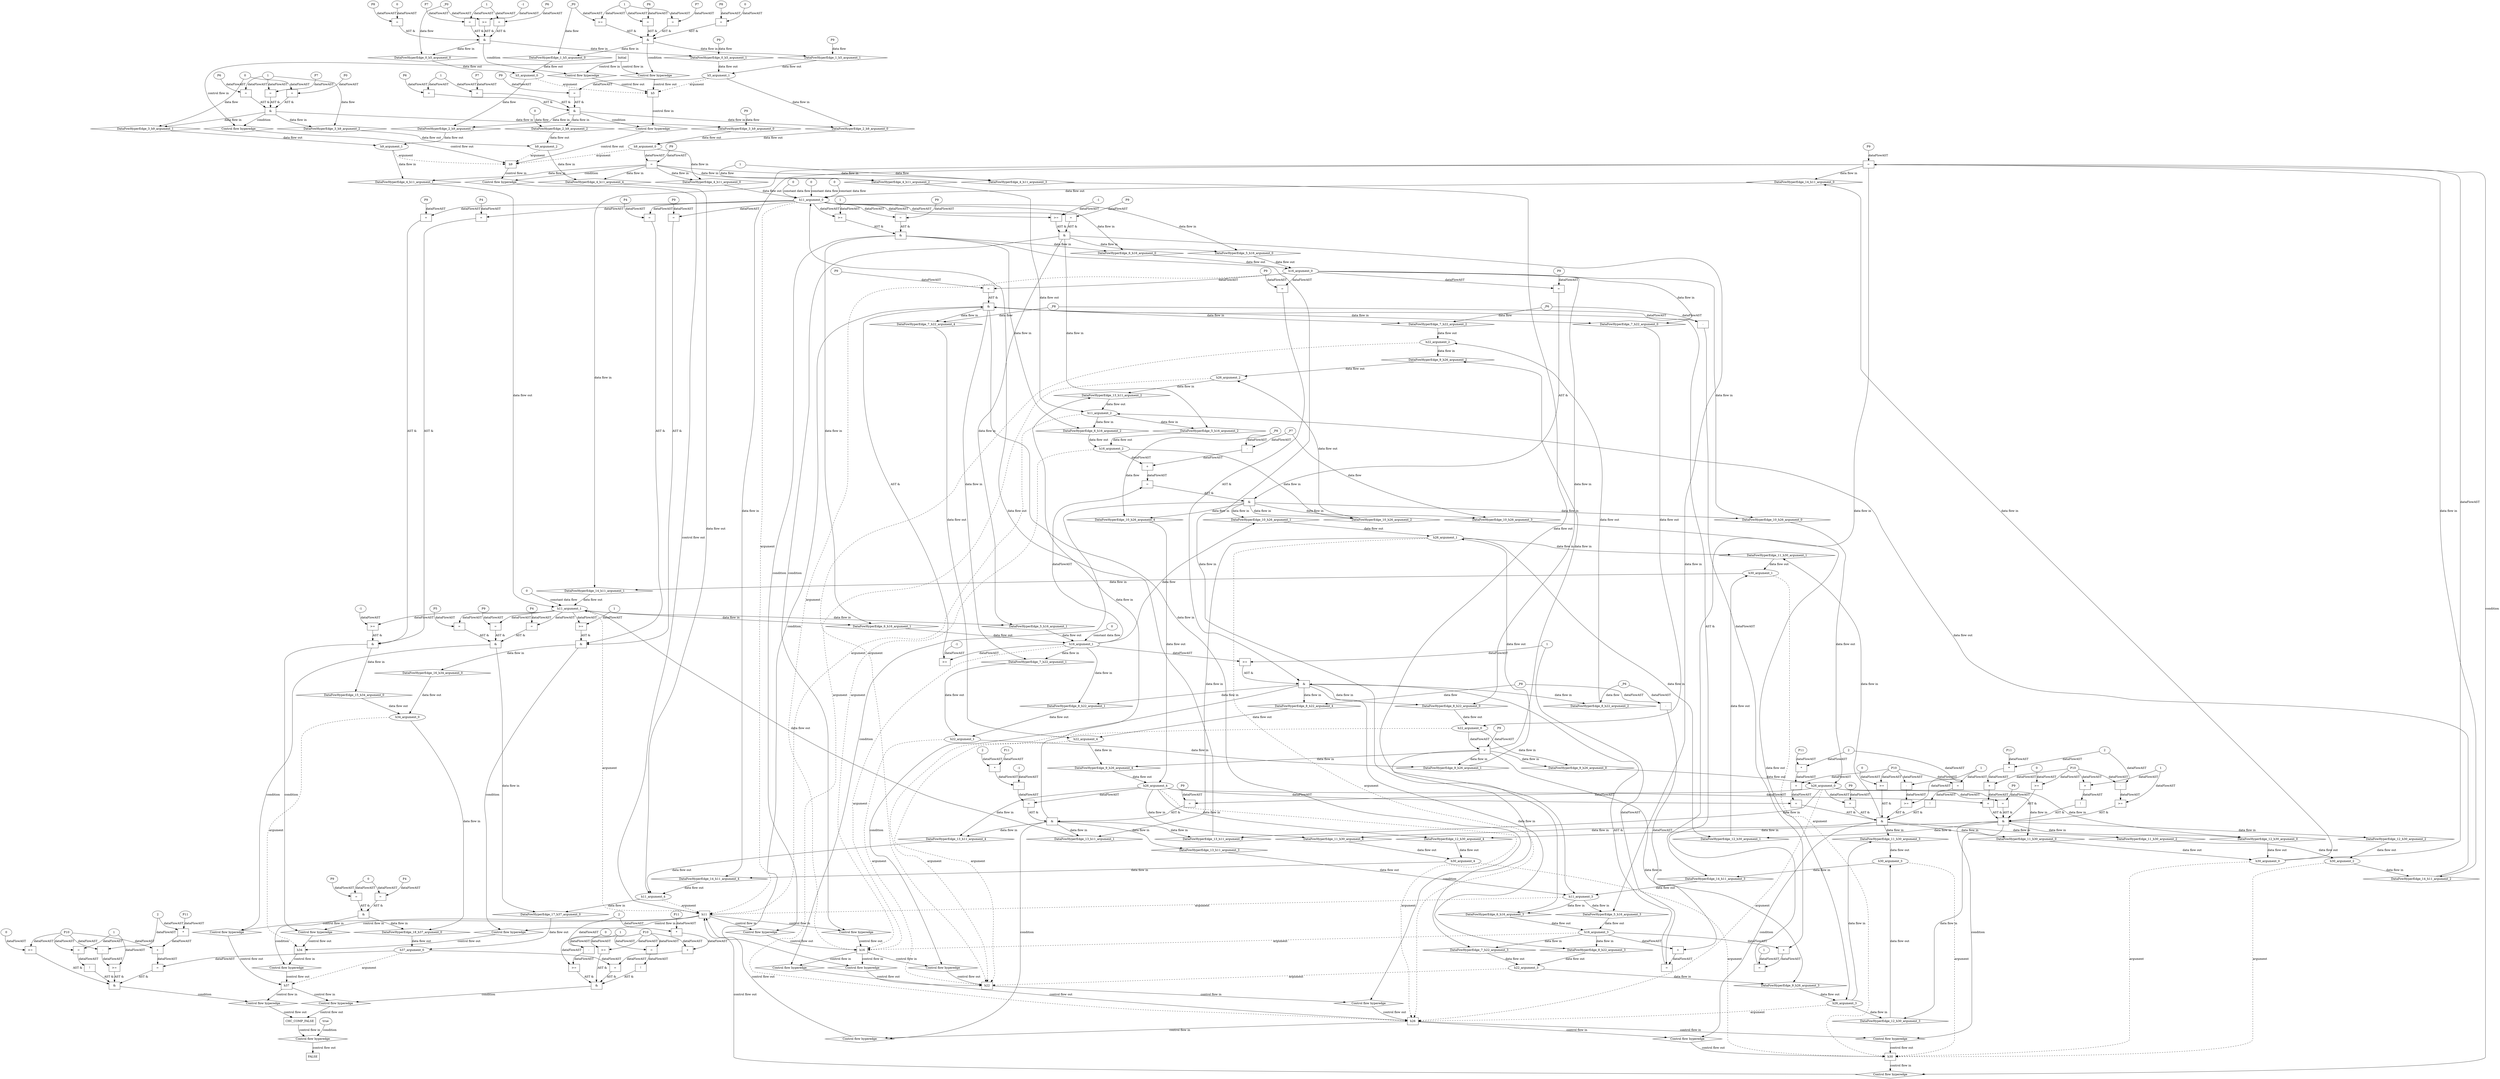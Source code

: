 digraph dag {
"CHC_COMP_FALSE" [label="CHC_COMP_FALSE" nodeName="CHC_COMP_FALSE" class=cfn  shape="rect"];
"h11" [label="h11" nodeName="h11" class=cfn  shape="rect"];
"h16" [label="h16" nodeName="h16" class=cfn  shape="rect"];
"h22" [label="h22" nodeName="h22" class=cfn  shape="rect"];
"h26" [label="h26" nodeName="h26" class=cfn  shape="rect"];
"h30" [label="h30" nodeName="h30" class=cfn  shape="rect"];
"h34" [label="h34" nodeName="h34" class=cfn  shape="rect"];
"h37" [label="h37" nodeName="h37" class=cfn  shape="rect"];
"h5" [label="h5" nodeName="h5" class=cfn  shape="rect"];
"h9" [label="h9" nodeName="h9" class=cfn  shape="rect"];
FALSE [label="FALSE" nodeName=FALSE class=cfn  shape="rect"];
Initial [label="Initial" nodeName=Initial class=cfn  shape="rect"];
ControlFowHyperEdge_0 [label="Control flow hyperedge" nodeName=ControlFowHyperEdge_0 class=controlFlowHyperEdge shape="diamond"];
"Initial" -> ControlFowHyperEdge_0 [label="control flow in"]
ControlFowHyperEdge_0 -> "h5" [label="control flow out"]
ControlFowHyperEdge_1 [label="Control flow hyperedge" nodeName=ControlFowHyperEdge_1 class=controlFlowHyperEdge shape="diamond"];
"Initial" -> ControlFowHyperEdge_1 [label="control flow in"]
ControlFowHyperEdge_1 -> "h5" [label="control flow out"]
ControlFowHyperEdge_2 [label="Control flow hyperedge" nodeName=ControlFowHyperEdge_2 class=controlFlowHyperEdge shape="diamond"];
"h5" -> ControlFowHyperEdge_2 [label="control flow in"]
ControlFowHyperEdge_2 -> "h9" [label="control flow out"]
ControlFowHyperEdge_3 [label="Control flow hyperedge" nodeName=ControlFowHyperEdge_3 class=controlFlowHyperEdge shape="diamond"];
"Initial" -> ControlFowHyperEdge_3 [label="control flow in"]
ControlFowHyperEdge_3 -> "h9" [label="control flow out"]
ControlFowHyperEdge_4 [label="Control flow hyperedge" nodeName=ControlFowHyperEdge_4 class=controlFlowHyperEdge shape="diamond"];
"h9" -> ControlFowHyperEdge_4 [label="control flow in"]
ControlFowHyperEdge_4 -> "h11" [label="control flow out"]
ControlFowHyperEdge_5 [label="Control flow hyperedge" nodeName=ControlFowHyperEdge_5 class=controlFlowHyperEdge shape="diamond"];
"h11" -> ControlFowHyperEdge_5 [label="control flow in"]
ControlFowHyperEdge_5 -> "h16" [label="control flow out"]
ControlFowHyperEdge_6 [label="Control flow hyperedge" nodeName=ControlFowHyperEdge_6 class=controlFlowHyperEdge shape="diamond"];
"h11" -> ControlFowHyperEdge_6 [label="control flow in"]
ControlFowHyperEdge_6 -> "h16" [label="control flow out"]
ControlFowHyperEdge_7 [label="Control flow hyperedge" nodeName=ControlFowHyperEdge_7 class=controlFlowHyperEdge shape="diamond"];
"h16" -> ControlFowHyperEdge_7 [label="control flow in"]
ControlFowHyperEdge_7 -> "h22" [label="control flow out"]
ControlFowHyperEdge_8 [label="Control flow hyperedge" nodeName=ControlFowHyperEdge_8 class=controlFlowHyperEdge shape="diamond"];
"h16" -> ControlFowHyperEdge_8 [label="control flow in"]
ControlFowHyperEdge_8 -> "h22" [label="control flow out"]
ControlFowHyperEdge_9 [label="Control flow hyperedge" nodeName=ControlFowHyperEdge_9 class=controlFlowHyperEdge shape="diamond"];
"h22" -> ControlFowHyperEdge_9 [label="control flow in"]
ControlFowHyperEdge_9 -> "h26" [label="control flow out"]
ControlFowHyperEdge_10 [label="Control flow hyperedge" nodeName=ControlFowHyperEdge_10 class=controlFlowHyperEdge shape="diamond"];
"h16" -> ControlFowHyperEdge_10 [label="control flow in"]
ControlFowHyperEdge_10 -> "h26" [label="control flow out"]
ControlFowHyperEdge_11 [label="Control flow hyperedge" nodeName=ControlFowHyperEdge_11 class=controlFlowHyperEdge shape="diamond"];
"h26" -> ControlFowHyperEdge_11 [label="control flow in"]
ControlFowHyperEdge_11 -> "h30" [label="control flow out"]
ControlFowHyperEdge_12 [label="Control flow hyperedge" nodeName=ControlFowHyperEdge_12 class=controlFlowHyperEdge shape="diamond"];
"h26" -> ControlFowHyperEdge_12 [label="control flow in"]
ControlFowHyperEdge_12 -> "h30" [label="control flow out"]
ControlFowHyperEdge_13 [label="Control flow hyperedge" nodeName=ControlFowHyperEdge_13 class=controlFlowHyperEdge shape="diamond"];
"h26" -> ControlFowHyperEdge_13 [label="control flow in"]
ControlFowHyperEdge_13 -> "h11" [label="control flow out"]
ControlFowHyperEdge_14 [label="Control flow hyperedge" nodeName=ControlFowHyperEdge_14 class=controlFlowHyperEdge shape="diamond"];
"h30" -> ControlFowHyperEdge_14 [label="control flow in"]
ControlFowHyperEdge_14 -> "h11" [label="control flow out"]
ControlFowHyperEdge_15 [label="Control flow hyperedge" nodeName=ControlFowHyperEdge_15 class=controlFlowHyperEdge shape="diamond"];
"h11" -> ControlFowHyperEdge_15 [label="control flow in"]
ControlFowHyperEdge_15 -> "h34" [label="control flow out"]
ControlFowHyperEdge_16 [label="Control flow hyperedge" nodeName=ControlFowHyperEdge_16 class=controlFlowHyperEdge shape="diamond"];
"h11" -> ControlFowHyperEdge_16 [label="control flow in"]
ControlFowHyperEdge_16 -> "h34" [label="control flow out"]
ControlFowHyperEdge_17 [label="Control flow hyperedge" nodeName=ControlFowHyperEdge_17 class=controlFlowHyperEdge shape="diamond"];
"h11" -> ControlFowHyperEdge_17 [label="control flow in"]
ControlFowHyperEdge_17 -> "h37" [label="control flow out"]
ControlFowHyperEdge_18 [label="Control flow hyperedge" nodeName=ControlFowHyperEdge_18 class=controlFlowHyperEdge shape="diamond"];
"h34" -> ControlFowHyperEdge_18 [label="control flow in"]
ControlFowHyperEdge_18 -> "h37" [label="control flow out"]
ControlFowHyperEdge_19 [label="Control flow hyperedge" nodeName=ControlFowHyperEdge_19 class=controlFlowHyperEdge shape="diamond"];
"h37" -> ControlFowHyperEdge_19 [label="control flow in"]
ControlFowHyperEdge_19 -> "CHC_COMP_FALSE" [label="control flow out"]
ControlFowHyperEdge_20 [label="Control flow hyperedge" nodeName=ControlFowHyperEdge_20 class=controlFlowHyperEdge shape="diamond"];
"h37" -> ControlFowHyperEdge_20 [label="control flow in"]
ControlFowHyperEdge_20 -> "CHC_COMP_FALSE" [label="control flow out"]
ControlFowHyperEdge_21 [label="Control flow hyperedge" nodeName=ControlFowHyperEdge_21 class=controlFlowHyperEdge shape="diamond"];
"CHC_COMP_FALSE" -> ControlFowHyperEdge_21 [label="control flow in"]
ControlFowHyperEdge_21 -> "FALSE" [label="control flow out"]
"h5_argument_0" [label="h5_argument_0" nodeName=argument0 class=argument  head="h5" shape="oval"];
"h5_argument_0" -> "h5"[label="argument" style="dashed"]
"h5_argument_1" [label="h5_argument_1" nodeName=argument1 class=argument  head="h5" shape="oval"];
"h5_argument_1" -> "h5"[label="argument" style="dashed"]
"h9_argument_0" [label="h9_argument_0" nodeName=argument0 class=argument  head="h9" shape="oval"];
"h9_argument_0" -> "h9"[label="argument" style="dashed"]
"h9_argument_1" [label="h9_argument_1" nodeName=argument1 class=argument  head="h9" shape="oval"];
"h9_argument_1" -> "h9"[label="argument" style="dashed"]
"h9_argument_2" [label="h9_argument_2" nodeName=argument2 class=argument  head="h9" shape="oval"];
"h9_argument_2" -> "h9"[label="argument" style="dashed"]
"h11_argument_0" [label="h11_argument_0" nodeName=argument0 class=argument  head="h11" shape="oval"];
"h11_argument_0" -> "h11"[label="argument" style="dashed"]
"h11_argument_1" [label="h11_argument_1" nodeName=argument1 class=argument  head="h11" shape="oval"];
"h11_argument_1" -> "h11"[label="argument" style="dashed"]
"h11_argument_2" [label="h11_argument_2" nodeName=argument2 class=argument  head="h11" shape="oval"];
"h11_argument_2" -> "h11"[label="argument" style="dashed"]
"h11_argument_3" [label="h11_argument_3" nodeName=argument3 class=argument  head="h11" shape="oval"];
"h11_argument_3" -> "h11"[label="argument" style="dashed"]
"h11_argument_4" [label="h11_argument_4" nodeName=argument4 class=argument  head="h11" shape="oval"];
"h11_argument_4" -> "h11"[label="argument" style="dashed"]
"h16_argument_0" [label="h16_argument_0" nodeName=argument0 class=argument  head="h16" shape="oval"];
"h16_argument_0" -> "h16"[label="argument" style="dashed"]
"h16_argument_1" [label="h16_argument_1" nodeName=argument1 class=argument  head="h16" shape="oval"];
"h16_argument_1" -> "h16"[label="argument" style="dashed"]
"h16_argument_2" [label="h16_argument_2" nodeName=argument2 class=argument  head="h16" shape="oval"];
"h16_argument_2" -> "h16"[label="argument" style="dashed"]
"h16_argument_3" [label="h16_argument_3" nodeName=argument3 class=argument  head="h16" shape="oval"];
"h16_argument_3" -> "h16"[label="argument" style="dashed"]
"h22_argument_0" [label="h22_argument_0" nodeName=argument0 class=argument  head="h22" shape="oval"];
"h22_argument_0" -> "h22"[label="argument" style="dashed"]
"h22_argument_1" [label="h22_argument_1" nodeName=argument1 class=argument  head="h22" shape="oval"];
"h22_argument_1" -> "h22"[label="argument" style="dashed"]
"h22_argument_2" [label="h22_argument_2" nodeName=argument2 class=argument  head="h22" shape="oval"];
"h22_argument_2" -> "h22"[label="argument" style="dashed"]
"h22_argument_3" [label="h22_argument_3" nodeName=argument3 class=argument  head="h22" shape="oval"];
"h22_argument_3" -> "h22"[label="argument" style="dashed"]
"h22_argument_4" [label="h22_argument_4" nodeName=argument4 class=argument  head="h22" shape="oval"];
"h22_argument_4" -> "h22"[label="argument" style="dashed"]
"h26_argument_0" [label="h26_argument_0" nodeName=argument0 class=argument  head="h26" shape="oval"];
"h26_argument_0" -> "h26"[label="argument" style="dashed"]
"h26_argument_1" [label="h26_argument_1" nodeName=argument1 class=argument  head="h26" shape="oval"];
"h26_argument_1" -> "h26"[label="argument" style="dashed"]
"h26_argument_2" [label="h26_argument_2" nodeName=argument2 class=argument  head="h26" shape="oval"];
"h26_argument_2" -> "h26"[label="argument" style="dashed"]
"h26_argument_3" [label="h26_argument_3" nodeName=argument3 class=argument  head="h26" shape="oval"];
"h26_argument_3" -> "h26"[label="argument" style="dashed"]
"h26_argument_4" [label="h26_argument_4" nodeName=argument4 class=argument  head="h26" shape="oval"];
"h26_argument_4" -> "h26"[label="argument" style="dashed"]
"h30_argument_0" [label="h30_argument_0" nodeName=argument0 class=argument  head="h30" shape="oval"];
"h30_argument_0" -> "h30"[label="argument" style="dashed"]
"h30_argument_1" [label="h30_argument_1" nodeName=argument1 class=argument  head="h30" shape="oval"];
"h30_argument_1" -> "h30"[label="argument" style="dashed"]
"h30_argument_2" [label="h30_argument_2" nodeName=argument2 class=argument  head="h30" shape="oval"];
"h30_argument_2" -> "h30"[label="argument" style="dashed"]
"h30_argument_3" [label="h30_argument_3" nodeName=argument3 class=argument  head="h30" shape="oval"];
"h30_argument_3" -> "h30"[label="argument" style="dashed"]
"h30_argument_4" [label="h30_argument_4" nodeName=argument4 class=argument  head="h30" shape="oval"];
"h30_argument_4" -> "h30"[label="argument" style="dashed"]
"h34_argument_0" [label="h34_argument_0" nodeName=argument0 class=argument  head="h34" shape="oval"];
"h34_argument_0" -> "h34"[label="argument" style="dashed"]
"h37_argument_0" [label="h37_argument_0" nodeName=argument0 class=argument  head="h37" shape="oval"];
"h37_argument_0" -> "h37"[label="argument" style="dashed"]

"xxxh5___Initial_0xxx_and" [label="&" nodeName="xxxh5___Initial_0xxx_and" class=Operator shape="rect"];
"xxxh5___Initial_0xxxguard_0_node_0" [label=">=" nodeName="xxxh5___Initial_0xxxguard_0_node_0" class=Operator  shape="rect"];
"xxxh5___Initial_0xxxguard_0_node_1" [label="-1" nodeName="xxxh5___Initial_0xxxguard_0_node_1" class=Literal ];
"xxxh5___Initial_0xxxguard_0_node_1" -> "xxxh5___Initial_0xxxguard_0_node_0"[label="dataFlowAST"]
"xxxh5___Initial_0xxxdataFlow_0_node_0" -> "xxxh5___Initial_0xxxguard_0_node_0"[label="dataFlowAST"]

"xxxh5___Initial_0xxxguard_0_node_0" -> "xxxh5___Initial_0xxx_and" [label="AST &"];
"xxxh5___Initial_0xxxguard1_node_0" [label="=" nodeName="xxxh5___Initial_0xxxguard1_node_0" class=Operator  shape="rect"];
"xxxh5___Initial_0xxxguard1_node_1" [label="P8" nodeName="xxxh5___Initial_0xxxguard1_node_1" class=Constant ];
"xxxh5___Initial_0xxxguard1_node_2" [label="0" nodeName="xxxh5___Initial_0xxxguard1_node_2" class=Literal ];
"xxxh5___Initial_0xxxguard1_node_1" -> "xxxh5___Initial_0xxxguard1_node_0"[label="dataFlowAST"]
"xxxh5___Initial_0xxxguard1_node_2" -> "xxxh5___Initial_0xxxguard1_node_0"[label="dataFlowAST"]

"xxxh5___Initial_0xxxguard1_node_0" -> "xxxh5___Initial_0xxx_and" [label="AST &"];
"xxxh5___Initial_0xxxguard2_node_0" [label="=" nodeName="xxxh5___Initial_0xxxguard2_node_0" class=Operator  shape="rect"];
"xxxh5___Initial_0xxxguard2_node_1" [label="P6" nodeName="xxxh5___Initial_0xxxguard2_node_1" class=Constant ];
"xxxh5___Initial_0xxxguard2_node_2" [label="1" nodeName="xxxh5___Initial_0xxxguard2_node_2" class=Literal ];
"xxxh5___Initial_0xxxguard2_node_1" -> "xxxh5___Initial_0xxxguard2_node_0"[label="dataFlowAST"]
"xxxh5___Initial_0xxxguard2_node_2" -> "xxxh5___Initial_0xxxguard2_node_0"[label="dataFlowAST"]

"xxxh5___Initial_0xxxguard2_node_0" -> "xxxh5___Initial_0xxx_and" [label="AST &"];
"xxxh5___Initial_0xxxguard3_node_0" [label="=" nodeName="xxxh5___Initial_0xxxguard3_node_0" class=Operator  shape="rect"];
"xxxh5___Initial_0xxxguard3_node_1" [label="P7" nodeName="xxxh5___Initial_0xxxguard3_node_1" class=Constant ];
"xxxh5___Initial_0xxxguard3_node_1" -> "xxxh5___Initial_0xxxguard3_node_0"[label="dataFlowAST"]
"xxxh5___Initial_0xxxguard2_node_2" -> "xxxh5___Initial_0xxxguard3_node_0"[label="dataFlowAST"]

"xxxh5___Initial_0xxxguard3_node_0" -> "xxxh5___Initial_0xxx_and" [label="AST &"];
"xxxh5___Initial_0xxx_and" -> "ControlFowHyperEdge_0" [label="condition"];
"xxxh5___Initial_0xxxdataFlow_0_node_0" [label="_P0" nodeName="xxxh5___Initial_0xxxdataFlow_0_node_0" class=Constant ];

"xxxh5___Initial_0xxxdataFlow_0_node_0" -> "DataFowHyperEdge_0_h5_argument_0" [label="data flow"];
"xxxh5___Initial_0xxxdataFlow1_node_0" [label="P9" nodeName="xxxh5___Initial_0xxxdataFlow1_node_0" class=Constant ];

"xxxh5___Initial_0xxxdataFlow1_node_0" -> "DataFowHyperEdge_0_h5_argument_1" [label="data flow"];
"xxxh5___Initial_1xxx_and" [label="&" nodeName="xxxh5___Initial_1xxx_and" class=Operator shape="rect"];
"xxxh5___Initial_1xxxguard_0_node_0" [label=">=" nodeName="xxxh5___Initial_1xxxguard_0_node_0" class=Operator  shape="rect"];
"xxxh5___Initial_1xxxguard_0_node_2" [label="1" nodeName="xxxh5___Initial_1xxxguard_0_node_2" class=Literal ];
"xxxh5___Initial_1xxxdataFlow_0_node_0" -> "xxxh5___Initial_1xxxguard_0_node_0"[label="dataFlowAST"]
"xxxh5___Initial_1xxxguard_0_node_2" -> "xxxh5___Initial_1xxxguard_0_node_0"[label="dataFlowAST"]

"xxxh5___Initial_1xxxguard_0_node_0" -> "xxxh5___Initial_1xxx_and" [label="AST &"];
"xxxh5___Initial_1xxxguard1_node_0" [label="=" nodeName="xxxh5___Initial_1xxxguard1_node_0" class=Operator  shape="rect"];
"xxxh5___Initial_1xxxguard1_node_1" [label="P8" nodeName="xxxh5___Initial_1xxxguard1_node_1" class=Constant ];
"xxxh5___Initial_1xxxguard1_node_2" [label="0" nodeName="xxxh5___Initial_1xxxguard1_node_2" class=Literal ];
"xxxh5___Initial_1xxxguard1_node_1" -> "xxxh5___Initial_1xxxguard1_node_0"[label="dataFlowAST"]
"xxxh5___Initial_1xxxguard1_node_2" -> "xxxh5___Initial_1xxxguard1_node_0"[label="dataFlowAST"]

"xxxh5___Initial_1xxxguard1_node_0" -> "xxxh5___Initial_1xxx_and" [label="AST &"];
"xxxh5___Initial_1xxxguard2_node_0" [label="=" nodeName="xxxh5___Initial_1xxxguard2_node_0" class=Operator  shape="rect"];
"xxxh5___Initial_1xxxguard2_node_1" [label="P6" nodeName="xxxh5___Initial_1xxxguard2_node_1" class=Constant ];
"xxxh5___Initial_1xxxguard2_node_1" -> "xxxh5___Initial_1xxxguard2_node_0"[label="dataFlowAST"]
"xxxh5___Initial_1xxxguard_0_node_2" -> "xxxh5___Initial_1xxxguard2_node_0"[label="dataFlowAST"]

"xxxh5___Initial_1xxxguard2_node_0" -> "xxxh5___Initial_1xxx_and" [label="AST &"];
"xxxh5___Initial_1xxxguard3_node_0" [label="=" nodeName="xxxh5___Initial_1xxxguard3_node_0" class=Operator  shape="rect"];
"xxxh5___Initial_1xxxguard3_node_1" [label="P7" nodeName="xxxh5___Initial_1xxxguard3_node_1" class=Constant ];
"xxxh5___Initial_1xxxguard3_node_1" -> "xxxh5___Initial_1xxxguard3_node_0"[label="dataFlowAST"]
"xxxh5___Initial_1xxxguard_0_node_2" -> "xxxh5___Initial_1xxxguard3_node_0"[label="dataFlowAST"]

"xxxh5___Initial_1xxxguard3_node_0" -> "xxxh5___Initial_1xxx_and" [label="AST &"];
"xxxh5___Initial_1xxx_and" -> "ControlFowHyperEdge_1" [label="condition"];
"xxxh5___Initial_1xxxdataFlow_0_node_0" [label="_P0" nodeName="xxxh5___Initial_1xxxdataFlow_0_node_0" class=Constant ];

"xxxh5___Initial_1xxxdataFlow_0_node_0" -> "DataFowHyperEdge_1_h5_argument_0" [label="data flow"];
"xxxh5___Initial_1xxxdataFlow1_node_0" [label="P9" nodeName="xxxh5___Initial_1xxxdataFlow1_node_0" class=Constant ];

"xxxh5___Initial_1xxxdataFlow1_node_0" -> "DataFowHyperEdge_1_h5_argument_1" [label="data flow"];
"xxxh9___h5_2xxx_and" [label="&" nodeName="xxxh9___h5_2xxx_and" class=Operator shape="rect"];
"xxxh9___h5_2xxxguard_0_node_0" [label="=" nodeName="xxxh9___h5_2xxxguard_0_node_0" class=Operator  shape="rect"];
"xxxh9___h5_2xxxguard_0_node_1" [label="P9" nodeName="xxxh9___h5_2xxxguard_0_node_1" class=Constant ];
"xxxh9___h5_2xxxguard_0_node_1" -> "xxxh9___h5_2xxxguard_0_node_0"[label="dataFlowAST"]
"h5_argument_1" -> "xxxh9___h5_2xxxguard_0_node_0"[label="dataFlowAST"]

"xxxh9___h5_2xxxguard_0_node_0" -> "xxxh9___h5_2xxx_and" [label="AST &"];
"xxxh9___h5_2xxxguard1_node_0" [label="=" nodeName="xxxh9___h5_2xxxguard1_node_0" class=Operator  shape="rect"];
"xxxh9___h5_2xxxguard1_node_1" [label="P6" nodeName="xxxh9___h5_2xxxguard1_node_1" class=Constant ];
"xxxh9___h5_2xxxguard1_node_2" [label="1" nodeName="xxxh9___h5_2xxxguard1_node_2" class=Literal ];
"xxxh9___h5_2xxxguard1_node_1" -> "xxxh9___h5_2xxxguard1_node_0"[label="dataFlowAST"]
"xxxh9___h5_2xxxguard1_node_2" -> "xxxh9___h5_2xxxguard1_node_0"[label="dataFlowAST"]

"xxxh9___h5_2xxxguard1_node_0" -> "xxxh9___h5_2xxx_and" [label="AST &"];
"xxxh9___h5_2xxxguard2_node_0" [label="=" nodeName="xxxh9___h5_2xxxguard2_node_0" class=Operator  shape="rect"];
"xxxh9___h5_2xxxguard2_node_1" [label="P7" nodeName="xxxh9___h5_2xxxguard2_node_1" class=Constant ];
"xxxh9___h5_2xxxguard2_node_1" -> "xxxh9___h5_2xxxguard2_node_0"[label="dataFlowAST"]
"xxxh9___h5_2xxxguard1_node_2" -> "xxxh9___h5_2xxxguard2_node_0"[label="dataFlowAST"]

"xxxh9___h5_2xxxguard2_node_0" -> "xxxh9___h5_2xxx_and" [label="AST &"];
"xxxh9___h5_2xxx_and" -> "ControlFowHyperEdge_2" [label="condition"];

"h5_argument_0" -> "DataFowHyperEdge_2_h9_argument_1" [label="data flow"];
"xxxh9___h5_2xxxdataFlow1_node_0" [label="0" nodeName="xxxh9___h5_2xxxdataFlow1_node_0" class=Literal ];

"xxxh9___h5_2xxxdataFlow1_node_0" -> "DataFowHyperEdge_2_h9_argument_2" [label="data flow"];
"xxxh9___Initial_3xxx_and" [label="&" nodeName="xxxh9___Initial_3xxx_and" class=Operator shape="rect"];
"xxxh9___Initial_3xxxguard_0_node_0" [label="=" nodeName="xxxh9___Initial_3xxxguard_0_node_0" class=Operator  shape="rect"];
"xxxh9___Initial_3xxxguard_0_node_1" [label="P6" nodeName="xxxh9___Initial_3xxxguard_0_node_1" class=Constant ];
"xxxh9___Initial_3xxxguard_0_node_1" -> "xxxh9___Initial_3xxxguard_0_node_0"[label="dataFlowAST"]
"xxxh9___Initial_3xxxdataFlow2_node_0" -> "xxxh9___Initial_3xxxguard_0_node_0"[label="dataFlowAST"]

"xxxh9___Initial_3xxxguard_0_node_0" -> "xxxh9___Initial_3xxx_and" [label="AST &"];
"xxxh9___Initial_3xxxguard1_node_0" [label="=" nodeName="xxxh9___Initial_3xxxguard1_node_0" class=Operator  shape="rect"];
"xxxh9___Initial_3xxxguard1_node_1" [label="P7" nodeName="xxxh9___Initial_3xxxguard1_node_1" class=Constant ];
"xxxh9___Initial_3xxxguard1_node_1" -> "xxxh9___Initial_3xxxguard1_node_0"[label="dataFlowAST"]
"xxxh9___Initial_3xxxdataFlow2_node_0" -> "xxxh9___Initial_3xxxguard1_node_0"[label="dataFlowAST"]

"xxxh9___Initial_3xxxguard1_node_0" -> "xxxh9___Initial_3xxx_and" [label="AST &"];
"xxxh9___Initial_3xxxguard2_node_0" [label="=" nodeName="xxxh9___Initial_3xxxguard2_node_0" class=Operator  shape="rect"];
"xxxh9___Initial_3xxxguard2_node_2" [label="P0" nodeName="xxxh9___Initial_3xxxguard2_node_2" class=Constant ];
"xxxh9___Initial_3xxxdataFlow1_node_0" -> "xxxh9___Initial_3xxxguard2_node_0"[label="dataFlowAST"]
"xxxh9___Initial_3xxxguard2_node_2" -> "xxxh9___Initial_3xxxguard2_node_0"[label="dataFlowAST"]

"xxxh9___Initial_3xxxguard2_node_0" -> "xxxh9___Initial_3xxx_and" [label="AST &"];
"xxxh9___Initial_3xxx_and" -> "ControlFowHyperEdge_3" [label="condition"];
"xxxh9___Initial_3xxxdataFlow_0_node_0" [label="P9" nodeName="xxxh9___Initial_3xxxdataFlow_0_node_0" class=Constant ];

"xxxh9___Initial_3xxxdataFlow_0_node_0" -> "DataFowHyperEdge_3_h9_argument_0" [label="data flow"];
"xxxh9___Initial_3xxxdataFlow1_node_0" [label="0" nodeName="xxxh9___Initial_3xxxdataFlow1_node_0" class=Literal ];

"xxxh9___Initial_3xxxdataFlow1_node_0" -> "DataFowHyperEdge_3_h9_argument_1" [label="data flow"];
"xxxh9___Initial_3xxxdataFlow2_node_0" [label="1" nodeName="xxxh9___Initial_3xxxdataFlow2_node_0" class=Literal ];

"xxxh9___Initial_3xxxdataFlow2_node_0" -> "DataFowHyperEdge_3_h9_argument_2" [label="data flow"];
"xxxh11___h9_4xxxguard_0_node_0" [label="=" nodeName="xxxh11___h9_4xxxguard_0_node_0" class=Operator  shape="rect"];
"xxxh11___h9_4xxxguard_0_node_1" [label="P9" nodeName="xxxh11___h9_4xxxguard_0_node_1" class=Constant ];
"xxxh11___h9_4xxxguard_0_node_1" -> "xxxh11___h9_4xxxguard_0_node_0"[label="dataFlowAST"]
"h9_argument_0" -> "xxxh11___h9_4xxxguard_0_node_0"[label="dataFlowAST"]

"xxxh11___h9_4xxxguard_0_node_0" -> "ControlFowHyperEdge_4" [label="condition"];
"xxxh11___h9_4xxxdataFlow_0_node_0" [label="1" nodeName="xxxh11___h9_4xxxdataFlow_0_node_0" class=Literal ];

"xxxh11___h9_4xxxdataFlow_0_node_0" -> "DataFowHyperEdge_4_h11_argument_2" [label="data flow"];

"xxxh11___h9_4xxxdataFlow_0_node_0" -> "DataFowHyperEdge_4_h11_argument_3" [label="data flow"];
"xxxh16___h11_5xxx_and" [label="&" nodeName="xxxh16___h11_5xxx_and" class=Operator shape="rect"];
"xxxh16___h11_5xxxguard_0_node_0" [label=">=" nodeName="xxxh16___h11_5xxxguard_0_node_0" class=Operator  shape="rect"];
"xxxh16___h11_5xxxguard_0_node_1" [label="-1" nodeName="xxxh16___h11_5xxxguard_0_node_1" class=Literal ];
"xxxh16___h11_5xxxguard_0_node_1" -> "xxxh16___h11_5xxxguard_0_node_0"[label="dataFlowAST"]
"h11_argument_0" -> "xxxh16___h11_5xxxguard_0_node_0"[label="dataFlowAST"]

"xxxh16___h11_5xxxguard_0_node_0" -> "xxxh16___h11_5xxx_and" [label="AST &"];
"xxxh16___h11_5xxxguard1_node_0" [label="=" nodeName="xxxh16___h11_5xxxguard1_node_0" class=Operator  shape="rect"];
"xxxh16___h11_5xxxguard1_node_1" [label="P9" nodeName="xxxh16___h11_5xxxguard1_node_1" class=Constant ];
"xxxh16___h11_5xxxguard1_node_1" -> "xxxh16___h11_5xxxguard1_node_0"[label="dataFlowAST"]
"h11_argument_0" -> "xxxh16___h11_5xxxguard1_node_0"[label="dataFlowAST"]

"xxxh16___h11_5xxxguard1_node_0" -> "xxxh16___h11_5xxx_and" [label="AST &"];
"xxxh16___h11_5xxx_and" -> "ControlFowHyperEdge_5" [label="condition"];
"xxxh16___h11_6xxx_and" [label="&" nodeName="xxxh16___h11_6xxx_and" class=Operator shape="rect"];
"xxxh16___h11_6xxxguard_0_node_0" [label=">=" nodeName="xxxh16___h11_6xxxguard_0_node_0" class=Operator  shape="rect"];
"xxxh16___h11_6xxxguard_0_node_2" [label="1" nodeName="xxxh16___h11_6xxxguard_0_node_2" class=Literal ];
"h11_argument_0" -> "xxxh16___h11_6xxxguard_0_node_0"[label="dataFlowAST"]
"xxxh16___h11_6xxxguard_0_node_2" -> "xxxh16___h11_6xxxguard_0_node_0"[label="dataFlowAST"]

"xxxh16___h11_6xxxguard_0_node_0" -> "xxxh16___h11_6xxx_and" [label="AST &"];
"xxxh16___h11_6xxxguard1_node_0" [label="=" nodeName="xxxh16___h11_6xxxguard1_node_0" class=Operator  shape="rect"];
"xxxh16___h11_6xxxguard1_node_1" [label="P9" nodeName="xxxh16___h11_6xxxguard1_node_1" class=Constant ];
"xxxh16___h11_6xxxguard1_node_1" -> "xxxh16___h11_6xxxguard1_node_0"[label="dataFlowAST"]
"h11_argument_0" -> "xxxh16___h11_6xxxguard1_node_0"[label="dataFlowAST"]

"xxxh16___h11_6xxxguard1_node_0" -> "xxxh16___h11_6xxx_and" [label="AST &"];
"xxxh16___h11_6xxx_and" -> "ControlFowHyperEdge_6" [label="condition"];
"xxxh22___h16_7xxx_and" [label="&" nodeName="xxxh22___h16_7xxx_and" class=Operator shape="rect"];
"xxxh22___h16_7xxxguard_0_node_0" [label=">=" nodeName="xxxh22___h16_7xxxguard_0_node_0" class=Operator  shape="rect"];
"xxxh22___h16_7xxxguard_0_node_1" [label="-1" nodeName="xxxh22___h16_7xxxguard_0_node_1" class=Literal ];
"xxxh22___h16_7xxxguard_0_node_1" -> "xxxh22___h16_7xxxguard_0_node_0"[label="dataFlowAST"]
"h16_argument_1" -> "xxxh22___h16_7xxxguard_0_node_0"[label="dataFlowAST"]

"xxxh22___h16_7xxxguard_0_node_0" -> "xxxh22___h16_7xxx_and" [label="AST &"];
"xxxh22___h16_7xxxguard1_node_0" [label="=" nodeName="xxxh22___h16_7xxxguard1_node_0" class=Operator  shape="rect"];
"xxxh22___h16_7xxxguard1_node_1" [label="P9" nodeName="xxxh22___h16_7xxxguard1_node_1" class=Constant ];
"xxxh22___h16_7xxxguard1_node_1" -> "xxxh22___h16_7xxxguard1_node_0"[label="dataFlowAST"]
"h16_argument_0" -> "xxxh22___h16_7xxxguard1_node_0"[label="dataFlowAST"]

"xxxh22___h16_7xxxguard1_node_0" -> "xxxh22___h16_7xxx_and" [label="AST &"];
"xxxh22___h16_7xxxguard2_node_0" [label="=" nodeName="xxxh22___h16_7xxxguard2_node_0" class=Operator  shape="rect"];
"xxxh22___h16_7xxxguard2_node_1" [label="+" nodeName="xxxh22___h16_7xxxguard2_node_1" class= Operator shape="rect"];
"xxxh22___h16_7xxxguard2_node_3" [label="-" nodeName="xxxh22___h16_7xxxguard2_node_3" class= Operator shape="rect"];
"xxxh22___h16_7xxxguard2_node_6" [label="1" nodeName="xxxh22___h16_7xxxguard2_node_6" class=Literal ];
"xxxh22___h16_7xxxguard2_node_1" -> "xxxh22___h16_7xxxguard2_node_0"[label="dataFlowAST"]
"xxxh22___h16_7xxxguard2_node_6" -> "xxxh22___h16_7xxxguard2_node_0"[label="dataFlowAST"]
"h16_argument_3" -> "xxxh22___h16_7xxxguard2_node_1"[label="dataFlowAST"]
"xxxh22___h16_7xxxguard2_node_3" -> "xxxh22___h16_7xxxguard2_node_1"[label="dataFlowAST"]
"xxxh22___h16_7xxxdataFlow_0_node_0" -> "xxxh22___h16_7xxxguard2_node_3"[label="dataFlowAST"]
"xxxh22___h16_7xxxdataFlow1_node_0" -> "xxxh22___h16_7xxxguard2_node_3"[label="dataFlowAST"]

"xxxh22___h16_7xxxguard2_node_0" -> "xxxh22___h16_7xxx_and" [label="AST &"];
"xxxh22___h16_7xxx_and" -> "ControlFowHyperEdge_7" [label="condition"];
"xxxh22___h16_7xxxdataFlow_0_node_0" [label="_P6" nodeName="xxxh22___h16_7xxxdataFlow_0_node_0" class=Constant ];

"xxxh22___h16_7xxxdataFlow_0_node_0" -> "DataFowHyperEdge_7_h22_argument_2" [label="data flow"];
"xxxh22___h16_7xxxdataFlow1_node_0" [label="_P8" nodeName="xxxh22___h16_7xxxdataFlow1_node_0" class=Constant ];

"xxxh22___h16_7xxxdataFlow1_node_0" -> "DataFowHyperEdge_7_h22_argument_4" [label="data flow"];
"xxxh22___h16_8xxx_and" [label="&" nodeName="xxxh22___h16_8xxx_and" class=Operator shape="rect"];
"xxxh22___h16_8xxxguard_0_node_0" [label=">=" nodeName="xxxh22___h16_8xxxguard_0_node_0" class=Operator  shape="rect"];
"xxxh22___h16_8xxxguard_0_node_2" [label="1" nodeName="xxxh22___h16_8xxxguard_0_node_2" class=Literal ];
"h16_argument_1" -> "xxxh22___h16_8xxxguard_0_node_0"[label="dataFlowAST"]
"xxxh22___h16_8xxxguard_0_node_2" -> "xxxh22___h16_8xxxguard_0_node_0"[label="dataFlowAST"]

"xxxh22___h16_8xxxguard_0_node_0" -> "xxxh22___h16_8xxx_and" [label="AST &"];
"xxxh22___h16_8xxxguard1_node_0" [label="=" nodeName="xxxh22___h16_8xxxguard1_node_0" class=Operator  shape="rect"];
"xxxh22___h16_8xxxguard1_node_1" [label="P9" nodeName="xxxh22___h16_8xxxguard1_node_1" class=Constant ];
"xxxh22___h16_8xxxguard1_node_1" -> "xxxh22___h16_8xxxguard1_node_0"[label="dataFlowAST"]
"h16_argument_0" -> "xxxh22___h16_8xxxguard1_node_0"[label="dataFlowAST"]

"xxxh22___h16_8xxxguard1_node_0" -> "xxxh22___h16_8xxx_and" [label="AST &"];
"xxxh22___h16_8xxxguard2_node_0" [label="=" nodeName="xxxh22___h16_8xxxguard2_node_0" class=Operator  shape="rect"];
"xxxh22___h16_8xxxguard2_node_1" [label="+" nodeName="xxxh22___h16_8xxxguard2_node_1" class= Operator shape="rect"];
"xxxh22___h16_8xxxguard2_node_3" [label="-" nodeName="xxxh22___h16_8xxxguard2_node_3" class= Operator shape="rect"];
"xxxh22___h16_8xxxguard2_node_1" -> "xxxh22___h16_8xxxguard2_node_0"[label="dataFlowAST"]
"xxxh22___h16_8xxxguard_0_node_2" -> "xxxh22___h16_8xxxguard2_node_0"[label="dataFlowAST"]
"h16_argument_3" -> "xxxh22___h16_8xxxguard2_node_1"[label="dataFlowAST"]
"xxxh22___h16_8xxxguard2_node_3" -> "xxxh22___h16_8xxxguard2_node_1"[label="dataFlowAST"]
"xxxh22___h16_8xxxdataFlow_0_node_0" -> "xxxh22___h16_8xxxguard2_node_3"[label="dataFlowAST"]
"xxxh22___h16_8xxxdataFlow1_node_0" -> "xxxh22___h16_8xxxguard2_node_3"[label="dataFlowAST"]

"xxxh22___h16_8xxxguard2_node_0" -> "xxxh22___h16_8xxx_and" [label="AST &"];
"xxxh22___h16_8xxx_and" -> "ControlFowHyperEdge_8" [label="condition"];
"xxxh22___h16_8xxxdataFlow_0_node_0" [label="_P6" nodeName="xxxh22___h16_8xxxdataFlow_0_node_0" class=Constant ];

"xxxh22___h16_8xxxdataFlow_0_node_0" -> "DataFowHyperEdge_8_h22_argument_2" [label="data flow"];
"xxxh22___h16_8xxxdataFlow1_node_0" [label="_P8" nodeName="xxxh22___h16_8xxxdataFlow1_node_0" class=Constant ];

"xxxh22___h16_8xxxdataFlow1_node_0" -> "DataFowHyperEdge_8_h22_argument_4" [label="data flow"];
"xxxh26___h22_9xxxguard_0_node_0" [label="=" nodeName="xxxh26___h22_9xxxguard_0_node_0" class=Operator  shape="rect"];
"xxxh26___h22_9xxxguard_0_node_1" [label="P9" nodeName="xxxh26___h22_9xxxguard_0_node_1" class=Constant ];
"xxxh26___h22_9xxxguard_0_node_1" -> "xxxh26___h22_9xxxguard_0_node_0"[label="dataFlowAST"]
"h22_argument_0" -> "xxxh26___h22_9xxxguard_0_node_0"[label="dataFlowAST"]

"xxxh26___h22_9xxxguard_0_node_0" -> "ControlFowHyperEdge_9" [label="condition"];
"xxxh26___h16_10xxx_and" [label="&" nodeName="xxxh26___h16_10xxx_and" class=Operator shape="rect"];
"xxxh26___h16_10xxxguard_0_node_0" [label="=" nodeName="xxxh26___h16_10xxxguard_0_node_0" class=Operator  shape="rect"];
"xxxh26___h16_10xxxguard_0_node_1" [label="P9" nodeName="xxxh26___h16_10xxxguard_0_node_1" class=Constant ];
"xxxh26___h16_10xxxguard_0_node_1" -> "xxxh26___h16_10xxxguard_0_node_0"[label="dataFlowAST"]
"h16_argument_0" -> "xxxh26___h16_10xxxguard_0_node_0"[label="dataFlowAST"]

"xxxh26___h16_10xxxguard_0_node_0" -> "xxxh26___h16_10xxx_and" [label="AST &"];
"xxxh26___h16_10xxxguard1_node_0" [label="=" nodeName="xxxh26___h16_10xxxguard1_node_0" class=Operator  shape="rect"];
"xxxh26___h16_10xxxguard1_node_1" [label="+" nodeName="xxxh26___h16_10xxxguard1_node_1" class= Operator shape="rect"];
"xxxh26___h16_10xxxguard1_node_3" [label="-" nodeName="xxxh26___h16_10xxxguard1_node_3" class= Operator shape="rect"];
"xxxh26___h16_10xxxguard1_node_1" -> "xxxh26___h16_10xxxguard1_node_0"[label="dataFlowAST"]
"h16_argument_1" -> "xxxh26___h16_10xxxguard1_node_0"[label="dataFlowAST"]
"h16_argument_2" -> "xxxh26___h16_10xxxguard1_node_1"[label="dataFlowAST"]
"xxxh26___h16_10xxxguard1_node_3" -> "xxxh26___h16_10xxxguard1_node_1"[label="dataFlowAST"]
"xxxh26___h16_10xxxdataFlow1_node_0" -> "xxxh26___h16_10xxxguard1_node_3"[label="dataFlowAST"]
"xxxh26___h16_10xxxdataFlow2_node_0" -> "xxxh26___h16_10xxxguard1_node_3"[label="dataFlowAST"]

"xxxh26___h16_10xxxguard1_node_0" -> "xxxh26___h16_10xxx_and" [label="AST &"];
"xxxh26___h16_10xxx_and" -> "ControlFowHyperEdge_10" [label="condition"];

"h16_argument_1" -> "DataFowHyperEdge_10_h26_argument_1" [label="data flow"];
"xxxh26___h16_10xxxdataFlow1_node_0" [label="_P7" nodeName="xxxh26___h16_10xxxdataFlow1_node_0" class=Constant ];

"xxxh26___h16_10xxxdataFlow1_node_0" -> "DataFowHyperEdge_10_h26_argument_3" [label="data flow"];
"xxxh26___h16_10xxxdataFlow2_node_0" [label="_P8" nodeName="xxxh26___h16_10xxxdataFlow2_node_0" class=Constant ];

"xxxh26___h16_10xxxdataFlow2_node_0" -> "DataFowHyperEdge_10_h26_argument_4" [label="data flow"];
"xxxh30___h26_11xxx_and" [label="&" nodeName="xxxh30___h26_11xxx_and" class=Operator shape="rect"];
"xxxh30___h26_11xxxguard4_node_0" [label="=" nodeName="xxxh30___h26_11xxxguard4_node_0" class=Operator  shape="rect"];
"xxxh30___h26_11xxxguard4_node_2" [label="+" nodeName="xxxh30___h26_11xxxguard4_node_2" class= Operator shape="rect"];
"xxxh30___h26_11xxxguard4_node_3" [label="*" nodeName="xxxh30___h26_11xxxguard4_node_3" class=Operator  shape="rect"];
"xxxh30___h26_11xxxguard3_node_2" [label="2" nodeName="xxxh30___h26_11xxxguard3_node_2" class=Coeff ];
"xxxh30___h26_11xxxguard4_node_5" [label="P11" nodeName="xxxh30___h26_11xxxguard4_node_5" class=Constant ];
"h26_argument_4" -> "xxxh30___h26_11xxxguard4_node_0"[label="dataFlowAST"]
"xxxh30___h26_11xxxguard4_node_2" -> "xxxh30___h26_11xxxguard4_node_0"[label="dataFlowAST"]
"xxxh30___h26_11xxxguard4_node_3" -> "xxxh30___h26_11xxxguard4_node_2"[label="dataFlowAST"]
"xxxh30___h26_11xxxguard1_node_2" -> "xxxh30___h26_11xxxguard4_node_2"[label="dataFlowAST"]
"xxxh30___h26_11xxxguard3_node_2" -> "xxxh30___h26_11xxxguard4_node_3"[label="dataFlowAST"]
"xxxh30___h26_11xxxguard4_node_5" -> "xxxh30___h26_11xxxguard4_node_3"[label="dataFlowAST"]

"xxxh30___h26_11xxxguard4_node_0" -> "xxxh30___h26_11xxx_and" [label="AST &"];
"xxxh30___h26_11xxxguard2_node_0" [label=">=" nodeName="xxxh30___h26_11xxxguard2_node_0" class=Operator  shape="rect"];
"xxxh30___h26_11xxxguard2_node_2" [label="0" nodeName="xxxh30___h26_11xxxguard2_node_2" class=Literal ];
"xxxh30___h26_11xxxguard1_node_2" -> "xxxh30___h26_11xxxguard2_node_0"[label="dataFlowAST"]
"xxxh30___h26_11xxxguard2_node_2" -> "xxxh30___h26_11xxxguard2_node_0"[label="dataFlowAST"]

"xxxh30___h26_11xxxguard2_node_0" -> "xxxh30___h26_11xxx_and" [label="AST &"];
"xxxh30___h26_11xxxguard_0_node_0" [label="=" nodeName="xxxh30___h26_11xxxguard_0_node_0" class=Operator  shape="rect"];
"xxxh30___h26_11xxxguard_0_node_1" [label="P9" nodeName="xxxh30___h26_11xxxguard_0_node_1" class=Constant ];
"xxxh30___h26_11xxxguard_0_node_1" -> "xxxh30___h26_11xxxguard_0_node_0"[label="dataFlowAST"]
"h26_argument_0" -> "xxxh30___h26_11xxxguard_0_node_0"[label="dataFlowAST"]

"xxxh30___h26_11xxxguard_0_node_0" -> "xxxh30___h26_11xxx_and" [label="AST &"];
"xxxh30___h26_11xxxguard3_node_0" [label=">=" nodeName="xxxh30___h26_11xxxguard3_node_0" class=Operator  shape="rect"];
"xxxh30___h26_11xxxguard3_node_1" [label="-" nodeName="xxxh30___h26_11xxxguard3_node_1" class= Operator shape="rect"];
"xxxh30___h26_11xxxguard3_node_2" [label="2" nodeName="xxxh30___h26_11xxxguard3_node_2" class=Literal ];
"xxxh30___h26_11xxxguard3_node_1" -> "xxxh30___h26_11xxxguard3_node_0"[label="dataFlowAST"]
"xxxh30___h26_11xxxguard1_node_3" -> "xxxh30___h26_11xxxguard3_node_0"[label="dataFlowAST"]
"xxxh30___h26_11xxxguard3_node_2" -> "xxxh30___h26_11xxxguard3_node_1"[label="dataFlowAST"]
"xxxh30___h26_11xxxguard1_node_2" -> "xxxh30___h26_11xxxguard3_node_1"[label="dataFlowAST"]

"xxxh30___h26_11xxxguard3_node_0" -> "xxxh30___h26_11xxx_and" [label="AST &"];
"xxxh30___h26_11xxxguard1_node_0" [label="!" nodeName="xxxh30___h26_11xxxguard1_node_0" class=Operator shape="rect"];
"xxxh30___h26_11xxxguard1_node_1" [label="=" nodeName="xxxh30___h26_11xxxguard1_node_1" class=Operator  shape="rect"];
"xxxh30___h26_11xxxguard1_node_2" [label="P10" nodeName="xxxh30___h26_11xxxguard1_node_2" class=Constant ];
"xxxh30___h26_11xxxguard1_node_3" [label="1" nodeName="xxxh30___h26_11xxxguard1_node_3" class=Literal ];
"xxxh30___h26_11xxxguard1_node_1" -> "xxxh30___h26_11xxxguard1_node_0"[label="dataFlowAST"]
"xxxh30___h26_11xxxguard1_node_2" -> "xxxh30___h26_11xxxguard1_node_1"[label="dataFlowAST"]
"xxxh30___h26_11xxxguard1_node_3" -> "xxxh30___h26_11xxxguard1_node_1"[label="dataFlowAST"]

"xxxh30___h26_11xxxguard1_node_0" -> "xxxh30___h26_11xxx_and" [label="AST &"];
"xxxh30___h26_11xxx_and" -> "ControlFowHyperEdge_11" [label="condition"];
"xxxh30___h26_12xxx_and" [label="&" nodeName="xxxh30___h26_12xxx_and" class=Operator shape="rect"];
"xxxh30___h26_12xxxguard4_node_0" [label="=" nodeName="xxxh30___h26_12xxxguard4_node_0" class=Operator  shape="rect"];
"xxxh30___h26_12xxxguard4_node_2" [label="+" nodeName="xxxh30___h26_12xxxguard4_node_2" class= Operator shape="rect"];
"xxxh30___h26_12xxxguard4_node_3" [label="*" nodeName="xxxh30___h26_12xxxguard4_node_3" class=Operator  shape="rect"];
"xxxh30___h26_12xxxguard3_node_2" [label="2" nodeName="xxxh30___h26_12xxxguard3_node_2" class=Coeff ];
"xxxh30___h26_12xxxguard4_node_5" [label="P11" nodeName="xxxh30___h26_12xxxguard4_node_5" class=Constant ];
"h26_argument_4" -> "xxxh30___h26_12xxxguard4_node_0"[label="dataFlowAST"]
"xxxh30___h26_12xxxguard4_node_2" -> "xxxh30___h26_12xxxguard4_node_0"[label="dataFlowAST"]
"xxxh30___h26_12xxxguard4_node_3" -> "xxxh30___h26_12xxxguard4_node_2"[label="dataFlowAST"]
"xxxh30___h26_12xxxguard1_node_2" -> "xxxh30___h26_12xxxguard4_node_2"[label="dataFlowAST"]
"xxxh30___h26_12xxxguard3_node_2" -> "xxxh30___h26_12xxxguard4_node_3"[label="dataFlowAST"]
"xxxh30___h26_12xxxguard4_node_5" -> "xxxh30___h26_12xxxguard4_node_3"[label="dataFlowAST"]

"xxxh30___h26_12xxxguard4_node_0" -> "xxxh30___h26_12xxx_and" [label="AST &"];
"xxxh30___h26_12xxxguard2_node_0" [label=">=" nodeName="xxxh30___h26_12xxxguard2_node_0" class=Operator  shape="rect"];
"xxxh30___h26_12xxxguard2_node_2" [label="0" nodeName="xxxh30___h26_12xxxguard2_node_2" class=Literal ];
"xxxh30___h26_12xxxguard1_node_2" -> "xxxh30___h26_12xxxguard2_node_0"[label="dataFlowAST"]
"xxxh30___h26_12xxxguard2_node_2" -> "xxxh30___h26_12xxxguard2_node_0"[label="dataFlowAST"]

"xxxh30___h26_12xxxguard2_node_0" -> "xxxh30___h26_12xxx_and" [label="AST &"];
"xxxh30___h26_12xxxguard_0_node_0" [label="=" nodeName="xxxh30___h26_12xxxguard_0_node_0" class=Operator  shape="rect"];
"xxxh30___h26_12xxxguard_0_node_1" [label="P9" nodeName="xxxh30___h26_12xxxguard_0_node_1" class=Constant ];
"xxxh30___h26_12xxxguard_0_node_1" -> "xxxh30___h26_12xxxguard_0_node_0"[label="dataFlowAST"]
"h26_argument_0" -> "xxxh30___h26_12xxxguard_0_node_0"[label="dataFlowAST"]

"xxxh30___h26_12xxxguard_0_node_0" -> "xxxh30___h26_12xxx_and" [label="AST &"];
"xxxh30___h26_12xxxguard3_node_0" [label=">=" nodeName="xxxh30___h26_12xxxguard3_node_0" class=Operator  shape="rect"];
"xxxh30___h26_12xxxguard3_node_1" [label="-" nodeName="xxxh30___h26_12xxxguard3_node_1" class= Operator shape="rect"];
"xxxh30___h26_12xxxguard3_node_2" [label="2" nodeName="xxxh30___h26_12xxxguard3_node_2" class=Literal ];
"xxxh30___h26_12xxxguard3_node_1" -> "xxxh30___h26_12xxxguard3_node_0"[label="dataFlowAST"]
"xxxh30___h26_12xxxguard1_node_3" -> "xxxh30___h26_12xxxguard3_node_0"[label="dataFlowAST"]
"xxxh30___h26_12xxxguard3_node_2" -> "xxxh30___h26_12xxxguard3_node_1"[label="dataFlowAST"]
"xxxh30___h26_12xxxguard1_node_2" -> "xxxh30___h26_12xxxguard3_node_1"[label="dataFlowAST"]

"xxxh30___h26_12xxxguard3_node_0" -> "xxxh30___h26_12xxx_and" [label="AST &"];
"xxxh30___h26_12xxxguard1_node_0" [label="!" nodeName="xxxh30___h26_12xxxguard1_node_0" class=Operator shape="rect"];
"xxxh30___h26_12xxxguard1_node_1" [label="=" nodeName="xxxh30___h26_12xxxguard1_node_1" class=Operator  shape="rect"];
"xxxh30___h26_12xxxguard1_node_2" [label="P10" nodeName="xxxh30___h26_12xxxguard1_node_2" class=Constant ];
"xxxh30___h26_12xxxguard1_node_3" [label="1" nodeName="xxxh30___h26_12xxxguard1_node_3" class=Literal ];
"xxxh30___h26_12xxxguard1_node_1" -> "xxxh30___h26_12xxxguard1_node_0"[label="dataFlowAST"]
"xxxh30___h26_12xxxguard1_node_2" -> "xxxh30___h26_12xxxguard1_node_1"[label="dataFlowAST"]
"xxxh30___h26_12xxxguard1_node_3" -> "xxxh30___h26_12xxxguard1_node_1"[label="dataFlowAST"]

"xxxh30___h26_12xxxguard1_node_0" -> "xxxh30___h26_12xxx_and" [label="AST &"];
"xxxh30___h26_12xxx_and" -> "ControlFowHyperEdge_12" [label="condition"];
"xxxh11___h26_13xxx_and" [label="&" nodeName="xxxh11___h26_13xxx_and" class=Operator shape="rect"];
"xxxh11___h26_13xxxguard_0_node_0" [label="=" nodeName="xxxh11___h26_13xxxguard_0_node_0" class=Operator  shape="rect"];
"xxxh11___h26_13xxxguard_0_node_2" [label="-" nodeName="xxxh11___h26_13xxxguard_0_node_2" class= Operator shape="rect"];
"xxxh11___h26_13xxxguard_0_node_3" [label="*" nodeName="xxxh11___h26_13xxxguard_0_node_3" class=Operator  shape="rect"];
"xxxh11___h26_13xxxguard_0_node_4" [label="2" nodeName="xxxh11___h26_13xxxguard_0_node_4" class=Coeff ];
"xxxh11___h26_13xxxguard_0_node_5" [label="P11" nodeName="xxxh11___h26_13xxxguard_0_node_5" class=Constant ];
"xxxh11___h26_13xxxguard_0_node_6" [label="-1" nodeName="xxxh11___h26_13xxxguard_0_node_6" class=Literal ];
"h26_argument_4" -> "xxxh11___h26_13xxxguard_0_node_0"[label="dataFlowAST"]
"xxxh11___h26_13xxxguard_0_node_2" -> "xxxh11___h26_13xxxguard_0_node_0"[label="dataFlowAST"]
"xxxh11___h26_13xxxguard_0_node_3" -> "xxxh11___h26_13xxxguard_0_node_2"[label="dataFlowAST"]
"xxxh11___h26_13xxxguard_0_node_6" -> "xxxh11___h26_13xxxguard_0_node_2"[label="dataFlowAST"]
"xxxh11___h26_13xxxguard_0_node_4" -> "xxxh11___h26_13xxxguard_0_node_3"[label="dataFlowAST"]
"xxxh11___h26_13xxxguard_0_node_5" -> "xxxh11___h26_13xxxguard_0_node_3"[label="dataFlowAST"]

"xxxh11___h26_13xxxguard_0_node_0" -> "xxxh11___h26_13xxx_and" [label="AST &"];
"xxxh11___h26_13xxxguard1_node_0" [label="=" nodeName="xxxh11___h26_13xxxguard1_node_0" class=Operator  shape="rect"];
"xxxh11___h26_13xxxguard1_node_1" [label="P9" nodeName="xxxh11___h26_13xxxguard1_node_1" class=Constant ];
"xxxh11___h26_13xxxguard1_node_1" -> "xxxh11___h26_13xxxguard1_node_0"[label="dataFlowAST"]
"h26_argument_0" -> "xxxh11___h26_13xxxguard1_node_0"[label="dataFlowAST"]

"xxxh11___h26_13xxxguard1_node_0" -> "xxxh11___h26_13xxx_and" [label="AST &"];
"xxxh11___h26_13xxx_and" -> "ControlFowHyperEdge_13" [label="condition"];
"xxxh11___h30_14xxxguard_0_node_0" [label="=" nodeName="xxxh11___h30_14xxxguard_0_node_0" class=Operator  shape="rect"];
"xxxh11___h30_14xxxguard_0_node_1" [label="P9" nodeName="xxxh11___h30_14xxxguard_0_node_1" class=Constant ];
"xxxh11___h30_14xxxguard_0_node_1" -> "xxxh11___h30_14xxxguard_0_node_0"[label="dataFlowAST"]
"h30_argument_0" -> "xxxh11___h30_14xxxguard_0_node_0"[label="dataFlowAST"]

"xxxh11___h30_14xxxguard_0_node_0" -> "ControlFowHyperEdge_14" [label="condition"];
"xxxh34___h11_15xxx_and" [label="&" nodeName="xxxh34___h11_15xxx_and" class=Operator shape="rect"];
"xxxh34___h11_15xxxguard_0_node_0" [label=">=" nodeName="xxxh34___h11_15xxxguard_0_node_0" class=Operator  shape="rect"];
"xxxh34___h11_15xxxguard_0_node_1" [label="-1" nodeName="xxxh34___h11_15xxxguard_0_node_1" class=Literal ];
"xxxh34___h11_15xxxguard_0_node_1" -> "xxxh34___h11_15xxxguard_0_node_0"[label="dataFlowAST"]
"h11_argument_1" -> "xxxh34___h11_15xxxguard_0_node_0"[label="dataFlowAST"]

"xxxh34___h11_15xxxguard_0_node_0" -> "xxxh34___h11_15xxx_and" [label="AST &"];
"xxxh34___h11_15xxxguard1_node_0" [label="=" nodeName="xxxh34___h11_15xxxguard1_node_0" class=Operator  shape="rect"];
"xxxh34___h11_15xxxguard1_node_1" [label="P9" nodeName="xxxh34___h11_15xxxguard1_node_1" class=Constant ];
"xxxh34___h11_15xxxguard1_node_1" -> "xxxh34___h11_15xxxguard1_node_0"[label="dataFlowAST"]
"h11_argument_0" -> "xxxh34___h11_15xxxguard1_node_0"[label="dataFlowAST"]

"xxxh34___h11_15xxxguard1_node_0" -> "xxxh34___h11_15xxx_and" [label="AST &"];
"xxxh34___h11_15xxxguard2_node_0" [label="=" nodeName="xxxh34___h11_15xxxguard2_node_0" class=Operator  shape="rect"];
"xxxh34___h11_15xxxguard2_node_2" [label="P4" nodeName="xxxh34___h11_15xxxguard2_node_2" class=Constant ];
"h11_argument_0" -> "xxxh34___h11_15xxxguard2_node_0"[label="dataFlowAST"]
"xxxh34___h11_15xxxguard2_node_2" -> "xxxh34___h11_15xxxguard2_node_0"[label="dataFlowAST"]

"xxxh34___h11_15xxxguard2_node_0" -> "xxxh34___h11_15xxx_and" [label="AST &"];
"xxxh34___h11_15xxx_and" -> "ControlFowHyperEdge_15" [label="condition"];
"xxxh34___h11_16xxx_and" [label="&" nodeName="xxxh34___h11_16xxx_and" class=Operator shape="rect"];
"xxxh34___h11_16xxxguard_0_node_0" [label=">=" nodeName="xxxh34___h11_16xxxguard_0_node_0" class=Operator  shape="rect"];
"xxxh34___h11_16xxxguard_0_node_2" [label="1" nodeName="xxxh34___h11_16xxxguard_0_node_2" class=Literal ];
"h11_argument_1" -> "xxxh34___h11_16xxxguard_0_node_0"[label="dataFlowAST"]
"xxxh34___h11_16xxxguard_0_node_2" -> "xxxh34___h11_16xxxguard_0_node_0"[label="dataFlowAST"]

"xxxh34___h11_16xxxguard_0_node_0" -> "xxxh34___h11_16xxx_and" [label="AST &"];
"xxxh34___h11_16xxxguard1_node_0" [label="=" nodeName="xxxh34___h11_16xxxguard1_node_0" class=Operator  shape="rect"];
"xxxh34___h11_16xxxguard1_node_1" [label="P9" nodeName="xxxh34___h11_16xxxguard1_node_1" class=Constant ];
"xxxh34___h11_16xxxguard1_node_1" -> "xxxh34___h11_16xxxguard1_node_0"[label="dataFlowAST"]
"h11_argument_0" -> "xxxh34___h11_16xxxguard1_node_0"[label="dataFlowAST"]

"xxxh34___h11_16xxxguard1_node_0" -> "xxxh34___h11_16xxx_and" [label="AST &"];
"xxxh34___h11_16xxxguard2_node_0" [label="=" nodeName="xxxh34___h11_16xxxguard2_node_0" class=Operator  shape="rect"];
"xxxh34___h11_16xxxguard2_node_2" [label="P4" nodeName="xxxh34___h11_16xxxguard2_node_2" class=Constant ];
"h11_argument_0" -> "xxxh34___h11_16xxxguard2_node_0"[label="dataFlowAST"]
"xxxh34___h11_16xxxguard2_node_2" -> "xxxh34___h11_16xxxguard2_node_0"[label="dataFlowAST"]

"xxxh34___h11_16xxxguard2_node_0" -> "xxxh34___h11_16xxx_and" [label="AST &"];
"xxxh34___h11_16xxx_and" -> "ControlFowHyperEdge_16" [label="condition"];
"xxxh37___h11_17xxx_and" [label="&" nodeName="xxxh37___h11_17xxx_and" class=Operator shape="rect"];
"xxxh37___h11_17xxxguard_0_node_0" [label="=" nodeName="xxxh37___h11_17xxxguard_0_node_0" class=Operator  shape="rect"];
"xxxh37___h11_17xxxguard_0_node_1" [label="P5" nodeName="xxxh37___h11_17xxxguard_0_node_1" class=Constant ];
"xxxh37___h11_17xxxguard_0_node_1" -> "xxxh37___h11_17xxxguard_0_node_0"[label="dataFlowAST"]
"h11_argument_1" -> "xxxh37___h11_17xxxguard_0_node_0"[label="dataFlowAST"]

"xxxh37___h11_17xxxguard_0_node_0" -> "xxxh37___h11_17xxx_and" [label="AST &"];
"xxxh37___h11_17xxxguard1_node_0" [label="=" nodeName="xxxh37___h11_17xxxguard1_node_0" class=Operator  shape="rect"];
"xxxh37___h11_17xxxguard1_node_1" [label="P9" nodeName="xxxh37___h11_17xxxguard1_node_1" class=Constant ];
"xxxh37___h11_17xxxguard1_node_1" -> "xxxh37___h11_17xxxguard1_node_0"[label="dataFlowAST"]
"h11_argument_1" -> "xxxh37___h11_17xxxguard1_node_0"[label="dataFlowAST"]

"xxxh37___h11_17xxxguard1_node_0" -> "xxxh37___h11_17xxx_and" [label="AST &"];
"xxxh37___h11_17xxxguard2_node_0" [label="=" nodeName="xxxh37___h11_17xxxguard2_node_0" class=Operator  shape="rect"];
"xxxh37___h11_17xxxguard2_node_2" [label="P4" nodeName="xxxh37___h11_17xxxguard2_node_2" class=Constant ];
"h11_argument_1" -> "xxxh37___h11_17xxxguard2_node_0"[label="dataFlowAST"]
"xxxh37___h11_17xxxguard2_node_2" -> "xxxh37___h11_17xxxguard2_node_0"[label="dataFlowAST"]

"xxxh37___h11_17xxxguard2_node_0" -> "xxxh37___h11_17xxx_and" [label="AST &"];
"xxxh37___h11_17xxx_and" -> "ControlFowHyperEdge_17" [label="condition"];
"xxxh37___h34_18xxx_and" [label="&" nodeName="xxxh37___h34_18xxx_and" class=Operator shape="rect"];
"xxxh37___h34_18xxxguard_0_node_0" [label="=" nodeName="xxxh37___h34_18xxxguard_0_node_0" class=Operator  shape="rect"];
"xxxh37___h34_18xxxguard_0_node_1" [label="P4" nodeName="xxxh37___h34_18xxxguard_0_node_1" class=Constant ];
"xxxh37___h34_18xxxguard_0_node_2" [label="0" nodeName="xxxh37___h34_18xxxguard_0_node_2" class=Literal ];
"xxxh37___h34_18xxxguard_0_node_1" -> "xxxh37___h34_18xxxguard_0_node_0"[label="dataFlowAST"]
"xxxh37___h34_18xxxguard_0_node_2" -> "xxxh37___h34_18xxxguard_0_node_0"[label="dataFlowAST"]

"xxxh37___h34_18xxxguard_0_node_0" -> "xxxh37___h34_18xxx_and" [label="AST &"];
"xxxh37___h34_18xxxguard1_node_0" [label="=" nodeName="xxxh37___h34_18xxxguard1_node_0" class=Operator  shape="rect"];
"xxxh37___h34_18xxxguard1_node_1" [label="P9" nodeName="xxxh37___h34_18xxxguard1_node_1" class=Constant ];
"xxxh37___h34_18xxxguard1_node_1" -> "xxxh37___h34_18xxxguard1_node_0"[label="dataFlowAST"]
"xxxh37___h34_18xxxguard_0_node_2" -> "xxxh37___h34_18xxxguard1_node_0"[label="dataFlowAST"]

"xxxh37___h34_18xxxguard1_node_0" -> "xxxh37___h34_18xxx_and" [label="AST &"];
"xxxh37___h34_18xxx_and" -> "ControlFowHyperEdge_18" [label="condition"];
"xxxCHC_COMP_FALSE___h37_19xxx_and" [label="&" nodeName="xxxCHC_COMP_FALSE___h37_19xxx_and" class=Operator shape="rect"];
"xxxCHC_COMP_FALSE___h37_19xxxguard_0_node_0" [label=">=" nodeName="xxxCHC_COMP_FALSE___h37_19xxxguard_0_node_0" class=Operator  shape="rect"];
"xxxCHC_COMP_FALSE___h37_19xxxguard_0_node_1" [label="P10" nodeName="xxxCHC_COMP_FALSE___h37_19xxxguard_0_node_1" class=Constant ];
"xxxCHC_COMP_FALSE___h37_19xxxguard_0_node_2" [label="0" nodeName="xxxCHC_COMP_FALSE___h37_19xxxguard_0_node_2" class=Literal ];
"xxxCHC_COMP_FALSE___h37_19xxxguard_0_node_1" -> "xxxCHC_COMP_FALSE___h37_19xxxguard_0_node_0"[label="dataFlowAST"]
"xxxCHC_COMP_FALSE___h37_19xxxguard_0_node_2" -> "xxxCHC_COMP_FALSE___h37_19xxxguard_0_node_0"[label="dataFlowAST"]

"xxxCHC_COMP_FALSE___h37_19xxxguard_0_node_0" -> "xxxCHC_COMP_FALSE___h37_19xxx_and" [label="AST &"];
"xxxCHC_COMP_FALSE___h37_19xxxguard1_node_0" [label=">=" nodeName="xxxCHC_COMP_FALSE___h37_19xxxguard1_node_0" class=Operator  shape="rect"];
"xxxCHC_COMP_FALSE___h37_19xxxguard1_node_1" [label="-" nodeName="xxxCHC_COMP_FALSE___h37_19xxxguard1_node_1" class= Operator shape="rect"];
"xxxCHC_COMP_FALSE___h37_19xxxguard1_node_2" [label="2" nodeName="xxxCHC_COMP_FALSE___h37_19xxxguard1_node_2" class=Literal ];
"xxxCHC_COMP_FALSE___h37_19xxxguard1_node_4" [label="1" nodeName="xxxCHC_COMP_FALSE___h37_19xxxguard1_node_4" class=Literal ];
"xxxCHC_COMP_FALSE___h37_19xxxguard1_node_1" -> "xxxCHC_COMP_FALSE___h37_19xxxguard1_node_0"[label="dataFlowAST"]
"xxxCHC_COMP_FALSE___h37_19xxxguard1_node_4" -> "xxxCHC_COMP_FALSE___h37_19xxxguard1_node_0"[label="dataFlowAST"]
"xxxCHC_COMP_FALSE___h37_19xxxguard1_node_2" -> "xxxCHC_COMP_FALSE___h37_19xxxguard1_node_1"[label="dataFlowAST"]
"xxxCHC_COMP_FALSE___h37_19xxxguard_0_node_1" -> "xxxCHC_COMP_FALSE___h37_19xxxguard1_node_1"[label="dataFlowAST"]

"xxxCHC_COMP_FALSE___h37_19xxxguard1_node_0" -> "xxxCHC_COMP_FALSE___h37_19xxx_and" [label="AST &"];
"xxxCHC_COMP_FALSE___h37_19xxxguard2_node_0" [label="=" nodeName="xxxCHC_COMP_FALSE___h37_19xxxguard2_node_0" class=Operator  shape="rect"];
"xxxCHC_COMP_FALSE___h37_19xxxguard2_node_2" [label="+" nodeName="xxxCHC_COMP_FALSE___h37_19xxxguard2_node_2" class= Operator shape="rect"];
"xxxCHC_COMP_FALSE___h37_19xxxguard2_node_3" [label="*" nodeName="xxxCHC_COMP_FALSE___h37_19xxxguard2_node_3" class=Operator  shape="rect"];
"xxxCHC_COMP_FALSE___h37_19xxxguard1_node_2" [label="2" nodeName="xxxCHC_COMP_FALSE___h37_19xxxguard1_node_2" class=Coeff ];
"xxxCHC_COMP_FALSE___h37_19xxxguard2_node_5" [label="P11" nodeName="xxxCHC_COMP_FALSE___h37_19xxxguard2_node_5" class=Constant ];
"h37_argument_0" -> "xxxCHC_COMP_FALSE___h37_19xxxguard2_node_0"[label="dataFlowAST"]
"xxxCHC_COMP_FALSE___h37_19xxxguard2_node_2" -> "xxxCHC_COMP_FALSE___h37_19xxxguard2_node_0"[label="dataFlowAST"]
"xxxCHC_COMP_FALSE___h37_19xxxguard2_node_3" -> "xxxCHC_COMP_FALSE___h37_19xxxguard2_node_2"[label="dataFlowAST"]
"xxxCHC_COMP_FALSE___h37_19xxxguard_0_node_1" -> "xxxCHC_COMP_FALSE___h37_19xxxguard2_node_2"[label="dataFlowAST"]
"xxxCHC_COMP_FALSE___h37_19xxxguard1_node_2" -> "xxxCHC_COMP_FALSE___h37_19xxxguard2_node_3"[label="dataFlowAST"]
"xxxCHC_COMP_FALSE___h37_19xxxguard2_node_5" -> "xxxCHC_COMP_FALSE___h37_19xxxguard2_node_3"[label="dataFlowAST"]

"xxxCHC_COMP_FALSE___h37_19xxxguard2_node_0" -> "xxxCHC_COMP_FALSE___h37_19xxx_and" [label="AST &"];
"xxxCHC_COMP_FALSE___h37_19xxxguard3_node_0" [label="!" nodeName="xxxCHC_COMP_FALSE___h37_19xxxguard3_node_0" class=Operator shape="rect"];
"xxxCHC_COMP_FALSE___h37_19xxxguard3_node_1" [label="=" nodeName="xxxCHC_COMP_FALSE___h37_19xxxguard3_node_1" class=Operator  shape="rect"];
"xxxCHC_COMP_FALSE___h37_19xxxguard3_node_1" -> "xxxCHC_COMP_FALSE___h37_19xxxguard3_node_0"[label="dataFlowAST"]
"xxxCHC_COMP_FALSE___h37_19xxxguard_0_node_1" -> "xxxCHC_COMP_FALSE___h37_19xxxguard3_node_1"[label="dataFlowAST"]
"xxxCHC_COMP_FALSE___h37_19xxxguard1_node_4" -> "xxxCHC_COMP_FALSE___h37_19xxxguard3_node_1"[label="dataFlowAST"]

"xxxCHC_COMP_FALSE___h37_19xxxguard3_node_0" -> "xxxCHC_COMP_FALSE___h37_19xxx_and" [label="AST &"];
"xxxCHC_COMP_FALSE___h37_19xxx_and" -> "ControlFowHyperEdge_19" [label="condition"];
"xxxCHC_COMP_FALSE___h37_20xxx_and" [label="&" nodeName="xxxCHC_COMP_FALSE___h37_20xxx_and" class=Operator shape="rect"];
"xxxCHC_COMP_FALSE___h37_20xxxguard_0_node_0" [label=">=" nodeName="xxxCHC_COMP_FALSE___h37_20xxxguard_0_node_0" class=Operator  shape="rect"];
"xxxCHC_COMP_FALSE___h37_20xxxguard_0_node_1" [label="P10" nodeName="xxxCHC_COMP_FALSE___h37_20xxxguard_0_node_1" class=Constant ];
"xxxCHC_COMP_FALSE___h37_20xxxguard_0_node_2" [label="0" nodeName="xxxCHC_COMP_FALSE___h37_20xxxguard_0_node_2" class=Literal ];
"xxxCHC_COMP_FALSE___h37_20xxxguard_0_node_1" -> "xxxCHC_COMP_FALSE___h37_20xxxguard_0_node_0"[label="dataFlowAST"]
"xxxCHC_COMP_FALSE___h37_20xxxguard_0_node_2" -> "xxxCHC_COMP_FALSE___h37_20xxxguard_0_node_0"[label="dataFlowAST"]

"xxxCHC_COMP_FALSE___h37_20xxxguard_0_node_0" -> "xxxCHC_COMP_FALSE___h37_20xxx_and" [label="AST &"];
"xxxCHC_COMP_FALSE___h37_20xxxguard1_node_0" [label=">=" nodeName="xxxCHC_COMP_FALSE___h37_20xxxguard1_node_0" class=Operator  shape="rect"];
"xxxCHC_COMP_FALSE___h37_20xxxguard1_node_1" [label="-" nodeName="xxxCHC_COMP_FALSE___h37_20xxxguard1_node_1" class= Operator shape="rect"];
"xxxCHC_COMP_FALSE___h37_20xxxguard1_node_2" [label="2" nodeName="xxxCHC_COMP_FALSE___h37_20xxxguard1_node_2" class=Literal ];
"xxxCHC_COMP_FALSE___h37_20xxxguard1_node_4" [label="1" nodeName="xxxCHC_COMP_FALSE___h37_20xxxguard1_node_4" class=Literal ];
"xxxCHC_COMP_FALSE___h37_20xxxguard1_node_1" -> "xxxCHC_COMP_FALSE___h37_20xxxguard1_node_0"[label="dataFlowAST"]
"xxxCHC_COMP_FALSE___h37_20xxxguard1_node_4" -> "xxxCHC_COMP_FALSE___h37_20xxxguard1_node_0"[label="dataFlowAST"]
"xxxCHC_COMP_FALSE___h37_20xxxguard1_node_2" -> "xxxCHC_COMP_FALSE___h37_20xxxguard1_node_1"[label="dataFlowAST"]
"xxxCHC_COMP_FALSE___h37_20xxxguard_0_node_1" -> "xxxCHC_COMP_FALSE___h37_20xxxguard1_node_1"[label="dataFlowAST"]

"xxxCHC_COMP_FALSE___h37_20xxxguard1_node_0" -> "xxxCHC_COMP_FALSE___h37_20xxx_and" [label="AST &"];
"xxxCHC_COMP_FALSE___h37_20xxxguard2_node_0" [label="=" nodeName="xxxCHC_COMP_FALSE___h37_20xxxguard2_node_0" class=Operator  shape="rect"];
"xxxCHC_COMP_FALSE___h37_20xxxguard2_node_2" [label="+" nodeName="xxxCHC_COMP_FALSE___h37_20xxxguard2_node_2" class= Operator shape="rect"];
"xxxCHC_COMP_FALSE___h37_20xxxguard2_node_3" [label="*" nodeName="xxxCHC_COMP_FALSE___h37_20xxxguard2_node_3" class=Operator  shape="rect"];
"xxxCHC_COMP_FALSE___h37_20xxxguard1_node_2" [label="2" nodeName="xxxCHC_COMP_FALSE___h37_20xxxguard1_node_2" class=Coeff ];
"xxxCHC_COMP_FALSE___h37_20xxxguard2_node_5" [label="P11" nodeName="xxxCHC_COMP_FALSE___h37_20xxxguard2_node_5" class=Constant ];
"h37_argument_0" -> "xxxCHC_COMP_FALSE___h37_20xxxguard2_node_0"[label="dataFlowAST"]
"xxxCHC_COMP_FALSE___h37_20xxxguard2_node_2" -> "xxxCHC_COMP_FALSE___h37_20xxxguard2_node_0"[label="dataFlowAST"]
"xxxCHC_COMP_FALSE___h37_20xxxguard2_node_3" -> "xxxCHC_COMP_FALSE___h37_20xxxguard2_node_2"[label="dataFlowAST"]
"xxxCHC_COMP_FALSE___h37_20xxxguard_0_node_1" -> "xxxCHC_COMP_FALSE___h37_20xxxguard2_node_2"[label="dataFlowAST"]
"xxxCHC_COMP_FALSE___h37_20xxxguard1_node_2" -> "xxxCHC_COMP_FALSE___h37_20xxxguard2_node_3"[label="dataFlowAST"]
"xxxCHC_COMP_FALSE___h37_20xxxguard2_node_5" -> "xxxCHC_COMP_FALSE___h37_20xxxguard2_node_3"[label="dataFlowAST"]

"xxxCHC_COMP_FALSE___h37_20xxxguard2_node_0" -> "xxxCHC_COMP_FALSE___h37_20xxx_and" [label="AST &"];
"xxxCHC_COMP_FALSE___h37_20xxxguard3_node_0" [label="!" nodeName="xxxCHC_COMP_FALSE___h37_20xxxguard3_node_0" class=Operator shape="rect"];
"xxxCHC_COMP_FALSE___h37_20xxxguard3_node_1" [label="=" nodeName="xxxCHC_COMP_FALSE___h37_20xxxguard3_node_1" class=Operator  shape="rect"];
"xxxCHC_COMP_FALSE___h37_20xxxguard3_node_1" -> "xxxCHC_COMP_FALSE___h37_20xxxguard3_node_0"[label="dataFlowAST"]
"xxxCHC_COMP_FALSE___h37_20xxxguard_0_node_1" -> "xxxCHC_COMP_FALSE___h37_20xxxguard3_node_1"[label="dataFlowAST"]
"xxxCHC_COMP_FALSE___h37_20xxxguard1_node_4" -> "xxxCHC_COMP_FALSE___h37_20xxxguard3_node_1"[label="dataFlowAST"]

"xxxCHC_COMP_FALSE___h37_20xxxguard3_node_0" -> "xxxCHC_COMP_FALSE___h37_20xxx_and" [label="AST &"];
"xxxCHC_COMP_FALSE___h37_20xxx_and" -> "ControlFowHyperEdge_20" [label="condition"];
"xxxFALSE___CHC_COMP_FALSE_21xxxguard_0_node_0" [label="true" nodeName="xxxFALSE___CHC_COMP_FALSE_21xxxguard_0_node_0" class=BoolValue ];

"xxxFALSE___CHC_COMP_FALSE_21xxxguard_0_node_0" -> "ControlFowHyperEdge_21" [label="condition"];
"DataFowHyperEdge_0_h5_argument_0" [label="DataFowHyperEdge_0_h5_argument_0" nodeName="DataFowHyperEdge_0_h5_argument_0" class=DataFlowHyperedge shape="diamond"];
"DataFowHyperEdge_0_h5_argument_0" -> "h5_argument_0"[label="data flow out"]
"xxxh5___Initial_0xxx_and" -> "DataFowHyperEdge_0_h5_argument_0"[label="data flow in"]
"DataFowHyperEdge_0_h5_argument_1" [label="DataFowHyperEdge_0_h5_argument_1" nodeName="DataFowHyperEdge_0_h5_argument_1" class=DataFlowHyperedge shape="diamond"];
"DataFowHyperEdge_0_h5_argument_1" -> "h5_argument_1"[label="data flow out"]
"xxxh5___Initial_0xxx_and" -> "DataFowHyperEdge_0_h5_argument_1"[label="data flow in"]
"DataFowHyperEdge_1_h5_argument_0" [label="DataFowHyperEdge_1_h5_argument_0" nodeName="DataFowHyperEdge_1_h5_argument_0" class=DataFlowHyperedge shape="diamond"];
"DataFowHyperEdge_1_h5_argument_0" -> "h5_argument_0"[label="data flow out"]
"xxxh5___Initial_1xxx_and" -> "DataFowHyperEdge_1_h5_argument_0"[label="data flow in"]
"DataFowHyperEdge_1_h5_argument_1" [label="DataFowHyperEdge_1_h5_argument_1" nodeName="DataFowHyperEdge_1_h5_argument_1" class=DataFlowHyperedge shape="diamond"];
"DataFowHyperEdge_1_h5_argument_1" -> "h5_argument_1"[label="data flow out"]
"xxxh5___Initial_1xxx_and" -> "DataFowHyperEdge_1_h5_argument_1"[label="data flow in"]
"DataFowHyperEdge_2_h9_argument_0" [label="DataFowHyperEdge_2_h9_argument_0" nodeName="DataFowHyperEdge_2_h9_argument_0" class=DataFlowHyperedge shape="diamond"];
"DataFowHyperEdge_2_h9_argument_0" -> "h9_argument_0"[label="data flow out"]
"xxxh9___h5_2xxx_and" -> "DataFowHyperEdge_2_h9_argument_0"[label="data flow in"]
"DataFowHyperEdge_2_h9_argument_1" [label="DataFowHyperEdge_2_h9_argument_1" nodeName="DataFowHyperEdge_2_h9_argument_1" class=DataFlowHyperedge shape="diamond"];
"DataFowHyperEdge_2_h9_argument_1" -> "h9_argument_1"[label="data flow out"]
"xxxh9___h5_2xxx_and" -> "DataFowHyperEdge_2_h9_argument_1"[label="data flow in"]
"DataFowHyperEdge_2_h9_argument_2" [label="DataFowHyperEdge_2_h9_argument_2" nodeName="DataFowHyperEdge_2_h9_argument_2" class=DataFlowHyperedge shape="diamond"];
"DataFowHyperEdge_2_h9_argument_2" -> "h9_argument_2"[label="data flow out"]
"xxxh9___h5_2xxx_and" -> "DataFowHyperEdge_2_h9_argument_2"[label="data flow in"]
"DataFowHyperEdge_3_h9_argument_0" [label="DataFowHyperEdge_3_h9_argument_0" nodeName="DataFowHyperEdge_3_h9_argument_0" class=DataFlowHyperedge shape="diamond"];
"DataFowHyperEdge_3_h9_argument_0" -> "h9_argument_0"[label="data flow out"]
"xxxh9___Initial_3xxx_and" -> "DataFowHyperEdge_3_h9_argument_0"[label="data flow in"]
"DataFowHyperEdge_3_h9_argument_1" [label="DataFowHyperEdge_3_h9_argument_1" nodeName="DataFowHyperEdge_3_h9_argument_1" class=DataFlowHyperedge shape="diamond"];
"DataFowHyperEdge_3_h9_argument_1" -> "h9_argument_1"[label="data flow out"]
"xxxh9___Initial_3xxx_and" -> "DataFowHyperEdge_3_h9_argument_1"[label="data flow in"]
"DataFowHyperEdge_3_h9_argument_2" [label="DataFowHyperEdge_3_h9_argument_2" nodeName="DataFowHyperEdge_3_h9_argument_2" class=DataFlowHyperedge shape="diamond"];
"DataFowHyperEdge_3_h9_argument_2" -> "h9_argument_2"[label="data flow out"]
"xxxh9___Initial_3xxx_and" -> "DataFowHyperEdge_3_h9_argument_2"[label="data flow in"]
"DataFowHyperEdge_4_h11_argument_0" [label="DataFowHyperEdge_4_h11_argument_0" nodeName="DataFowHyperEdge_4_h11_argument_0" class=DataFlowHyperedge shape="diamond"];
"DataFowHyperEdge_4_h11_argument_0" -> "h11_argument_0"[label="data flow out"]
"xxxh11___h9_4xxxguard_0_node_0" -> "DataFowHyperEdge_4_h11_argument_0"[label="data flow in"]
"DataFowHyperEdge_4_h11_argument_1" [label="DataFowHyperEdge_4_h11_argument_1" nodeName="DataFowHyperEdge_4_h11_argument_1" class=DataFlowHyperedge shape="diamond"];
"DataFowHyperEdge_4_h11_argument_1" -> "h11_argument_1"[label="data flow out"]
"xxxh11___h9_4xxxguard_0_node_0" -> "DataFowHyperEdge_4_h11_argument_1"[label="data flow in"]
"DataFowHyperEdge_4_h11_argument_2" [label="DataFowHyperEdge_4_h11_argument_2" nodeName="DataFowHyperEdge_4_h11_argument_2" class=DataFlowHyperedge shape="diamond"];
"DataFowHyperEdge_4_h11_argument_2" -> "h11_argument_2"[label="data flow out"]
"xxxh11___h9_4xxxguard_0_node_0" -> "DataFowHyperEdge_4_h11_argument_2"[label="data flow in"]
"DataFowHyperEdge_4_h11_argument_3" [label="DataFowHyperEdge_4_h11_argument_3" nodeName="DataFowHyperEdge_4_h11_argument_3" class=DataFlowHyperedge shape="diamond"];
"DataFowHyperEdge_4_h11_argument_3" -> "h11_argument_3"[label="data flow out"]
"xxxh11___h9_4xxxguard_0_node_0" -> "DataFowHyperEdge_4_h11_argument_3"[label="data flow in"]
"DataFowHyperEdge_4_h11_argument_4" [label="DataFowHyperEdge_4_h11_argument_4" nodeName="DataFowHyperEdge_4_h11_argument_4" class=DataFlowHyperedge shape="diamond"];
"DataFowHyperEdge_4_h11_argument_4" -> "h11_argument_4"[label="data flow out"]
"xxxh11___h9_4xxxguard_0_node_0" -> "DataFowHyperEdge_4_h11_argument_4"[label="data flow in"]
"DataFowHyperEdge_5_h16_argument_0" [label="DataFowHyperEdge_5_h16_argument_0" nodeName="DataFowHyperEdge_5_h16_argument_0" class=DataFlowHyperedge shape="diamond"];
"DataFowHyperEdge_5_h16_argument_0" -> "h16_argument_0"[label="data flow out"]
"xxxh16___h11_5xxx_and" -> "DataFowHyperEdge_5_h16_argument_0"[label="data flow in"]
"DataFowHyperEdge_5_h16_argument_1" [label="DataFowHyperEdge_5_h16_argument_1" nodeName="DataFowHyperEdge_5_h16_argument_1" class=DataFlowHyperedge shape="diamond"];
"DataFowHyperEdge_5_h16_argument_1" -> "h16_argument_1"[label="data flow out"]
"xxxh16___h11_5xxx_and" -> "DataFowHyperEdge_5_h16_argument_1"[label="data flow in"]
"DataFowHyperEdge_5_h16_argument_2" [label="DataFowHyperEdge_5_h16_argument_2" nodeName="DataFowHyperEdge_5_h16_argument_2" class=DataFlowHyperedge shape="diamond"];
"DataFowHyperEdge_5_h16_argument_2" -> "h16_argument_2"[label="data flow out"]
"xxxh16___h11_5xxx_and" -> "DataFowHyperEdge_5_h16_argument_2"[label="data flow in"]
"DataFowHyperEdge_5_h16_argument_3" [label="DataFowHyperEdge_5_h16_argument_3" nodeName="DataFowHyperEdge_5_h16_argument_3" class=DataFlowHyperedge shape="diamond"];
"DataFowHyperEdge_5_h16_argument_3" -> "h16_argument_3"[label="data flow out"]
"xxxh16___h11_5xxx_and" -> "DataFowHyperEdge_5_h16_argument_3"[label="data flow in"]
"DataFowHyperEdge_6_h16_argument_0" [label="DataFowHyperEdge_6_h16_argument_0" nodeName="DataFowHyperEdge_6_h16_argument_0" class=DataFlowHyperedge shape="diamond"];
"DataFowHyperEdge_6_h16_argument_0" -> "h16_argument_0"[label="data flow out"]
"xxxh16___h11_6xxx_and" -> "DataFowHyperEdge_6_h16_argument_0"[label="data flow in"]
"DataFowHyperEdge_6_h16_argument_1" [label="DataFowHyperEdge_6_h16_argument_1" nodeName="DataFowHyperEdge_6_h16_argument_1" class=DataFlowHyperedge shape="diamond"];
"DataFowHyperEdge_6_h16_argument_1" -> "h16_argument_1"[label="data flow out"]
"xxxh16___h11_6xxx_and" -> "DataFowHyperEdge_6_h16_argument_1"[label="data flow in"]
"DataFowHyperEdge_6_h16_argument_2" [label="DataFowHyperEdge_6_h16_argument_2" nodeName="DataFowHyperEdge_6_h16_argument_2" class=DataFlowHyperedge shape="diamond"];
"DataFowHyperEdge_6_h16_argument_2" -> "h16_argument_2"[label="data flow out"]
"xxxh16___h11_6xxx_and" -> "DataFowHyperEdge_6_h16_argument_2"[label="data flow in"]
"DataFowHyperEdge_6_h16_argument_3" [label="DataFowHyperEdge_6_h16_argument_3" nodeName="DataFowHyperEdge_6_h16_argument_3" class=DataFlowHyperedge shape="diamond"];
"DataFowHyperEdge_6_h16_argument_3" -> "h16_argument_3"[label="data flow out"]
"xxxh16___h11_6xxx_and" -> "DataFowHyperEdge_6_h16_argument_3"[label="data flow in"]
"DataFowHyperEdge_7_h22_argument_0" [label="DataFowHyperEdge_7_h22_argument_0" nodeName="DataFowHyperEdge_7_h22_argument_0" class=DataFlowHyperedge shape="diamond"];
"DataFowHyperEdge_7_h22_argument_0" -> "h22_argument_0"[label="data flow out"]
"xxxh22___h16_7xxx_and" -> "DataFowHyperEdge_7_h22_argument_0"[label="data flow in"]
"DataFowHyperEdge_7_h22_argument_1" [label="DataFowHyperEdge_7_h22_argument_1" nodeName="DataFowHyperEdge_7_h22_argument_1" class=DataFlowHyperedge shape="diamond"];
"DataFowHyperEdge_7_h22_argument_1" -> "h22_argument_1"[label="data flow out"]
"xxxh22___h16_7xxx_and" -> "DataFowHyperEdge_7_h22_argument_1"[label="data flow in"]
"DataFowHyperEdge_7_h22_argument_2" [label="DataFowHyperEdge_7_h22_argument_2" nodeName="DataFowHyperEdge_7_h22_argument_2" class=DataFlowHyperedge shape="diamond"];
"DataFowHyperEdge_7_h22_argument_2" -> "h22_argument_2"[label="data flow out"]
"xxxh22___h16_7xxx_and" -> "DataFowHyperEdge_7_h22_argument_2"[label="data flow in"]
"DataFowHyperEdge_7_h22_argument_3" [label="DataFowHyperEdge_7_h22_argument_3" nodeName="DataFowHyperEdge_7_h22_argument_3" class=DataFlowHyperedge shape="diamond"];
"DataFowHyperEdge_7_h22_argument_3" -> "h22_argument_3"[label="data flow out"]
"xxxh22___h16_7xxx_and" -> "DataFowHyperEdge_7_h22_argument_3"[label="data flow in"]
"DataFowHyperEdge_7_h22_argument_4" [label="DataFowHyperEdge_7_h22_argument_4" nodeName="DataFowHyperEdge_7_h22_argument_4" class=DataFlowHyperedge shape="diamond"];
"DataFowHyperEdge_7_h22_argument_4" -> "h22_argument_4"[label="data flow out"]
"xxxh22___h16_7xxx_and" -> "DataFowHyperEdge_7_h22_argument_4"[label="data flow in"]
"DataFowHyperEdge_8_h22_argument_0" [label="DataFowHyperEdge_8_h22_argument_0" nodeName="DataFowHyperEdge_8_h22_argument_0" class=DataFlowHyperedge shape="diamond"];
"DataFowHyperEdge_8_h22_argument_0" -> "h22_argument_0"[label="data flow out"]
"xxxh22___h16_8xxx_and" -> "DataFowHyperEdge_8_h22_argument_0"[label="data flow in"]
"DataFowHyperEdge_8_h22_argument_1" [label="DataFowHyperEdge_8_h22_argument_1" nodeName="DataFowHyperEdge_8_h22_argument_1" class=DataFlowHyperedge shape="diamond"];
"DataFowHyperEdge_8_h22_argument_1" -> "h22_argument_1"[label="data flow out"]
"xxxh22___h16_8xxx_and" -> "DataFowHyperEdge_8_h22_argument_1"[label="data flow in"]
"DataFowHyperEdge_8_h22_argument_2" [label="DataFowHyperEdge_8_h22_argument_2" nodeName="DataFowHyperEdge_8_h22_argument_2" class=DataFlowHyperedge shape="diamond"];
"DataFowHyperEdge_8_h22_argument_2" -> "h22_argument_2"[label="data flow out"]
"xxxh22___h16_8xxx_and" -> "DataFowHyperEdge_8_h22_argument_2"[label="data flow in"]
"DataFowHyperEdge_8_h22_argument_3" [label="DataFowHyperEdge_8_h22_argument_3" nodeName="DataFowHyperEdge_8_h22_argument_3" class=DataFlowHyperedge shape="diamond"];
"DataFowHyperEdge_8_h22_argument_3" -> "h22_argument_3"[label="data flow out"]
"xxxh22___h16_8xxx_and" -> "DataFowHyperEdge_8_h22_argument_3"[label="data flow in"]
"DataFowHyperEdge_8_h22_argument_4" [label="DataFowHyperEdge_8_h22_argument_4" nodeName="DataFowHyperEdge_8_h22_argument_4" class=DataFlowHyperedge shape="diamond"];
"DataFowHyperEdge_8_h22_argument_4" -> "h22_argument_4"[label="data flow out"]
"xxxh22___h16_8xxx_and" -> "DataFowHyperEdge_8_h22_argument_4"[label="data flow in"]
"DataFowHyperEdge_9_h26_argument_0" [label="DataFowHyperEdge_9_h26_argument_0" nodeName="DataFowHyperEdge_9_h26_argument_0" class=DataFlowHyperedge shape="diamond"];
"DataFowHyperEdge_9_h26_argument_0" -> "h26_argument_0"[label="data flow out"]
"xxxh26___h22_9xxxguard_0_node_0" -> "DataFowHyperEdge_9_h26_argument_0"[label="data flow in"]
"DataFowHyperEdge_9_h26_argument_1" [label="DataFowHyperEdge_9_h26_argument_1" nodeName="DataFowHyperEdge_9_h26_argument_1" class=DataFlowHyperedge shape="diamond"];
"DataFowHyperEdge_9_h26_argument_1" -> "h26_argument_1"[label="data flow out"]
"xxxh26___h22_9xxxguard_0_node_0" -> "DataFowHyperEdge_9_h26_argument_1"[label="data flow in"]
"DataFowHyperEdge_9_h26_argument_2" [label="DataFowHyperEdge_9_h26_argument_2" nodeName="DataFowHyperEdge_9_h26_argument_2" class=DataFlowHyperedge shape="diamond"];
"DataFowHyperEdge_9_h26_argument_2" -> "h26_argument_2"[label="data flow out"]
"xxxh26___h22_9xxxguard_0_node_0" -> "DataFowHyperEdge_9_h26_argument_2"[label="data flow in"]
"DataFowHyperEdge_9_h26_argument_3" [label="DataFowHyperEdge_9_h26_argument_3" nodeName="DataFowHyperEdge_9_h26_argument_3" class=DataFlowHyperedge shape="diamond"];
"DataFowHyperEdge_9_h26_argument_3" -> "h26_argument_3"[label="data flow out"]
"xxxh26___h22_9xxxguard_0_node_0" -> "DataFowHyperEdge_9_h26_argument_3"[label="data flow in"]
"DataFowHyperEdge_9_h26_argument_4" [label="DataFowHyperEdge_9_h26_argument_4" nodeName="DataFowHyperEdge_9_h26_argument_4" class=DataFlowHyperedge shape="diamond"];
"DataFowHyperEdge_9_h26_argument_4" -> "h26_argument_4"[label="data flow out"]
"xxxh26___h22_9xxxguard_0_node_0" -> "DataFowHyperEdge_9_h26_argument_4"[label="data flow in"]
"DataFowHyperEdge_10_h26_argument_0" [label="DataFowHyperEdge_10_h26_argument_0" nodeName="DataFowHyperEdge_10_h26_argument_0" class=DataFlowHyperedge shape="diamond"];
"DataFowHyperEdge_10_h26_argument_0" -> "h26_argument_0"[label="data flow out"]
"xxxh26___h16_10xxx_and" -> "DataFowHyperEdge_10_h26_argument_0"[label="data flow in"]
"DataFowHyperEdge_10_h26_argument_1" [label="DataFowHyperEdge_10_h26_argument_1" nodeName="DataFowHyperEdge_10_h26_argument_1" class=DataFlowHyperedge shape="diamond"];
"DataFowHyperEdge_10_h26_argument_1" -> "h26_argument_1"[label="data flow out"]
"xxxh26___h16_10xxx_and" -> "DataFowHyperEdge_10_h26_argument_1"[label="data flow in"]
"DataFowHyperEdge_10_h26_argument_2" [label="DataFowHyperEdge_10_h26_argument_2" nodeName="DataFowHyperEdge_10_h26_argument_2" class=DataFlowHyperedge shape="diamond"];
"DataFowHyperEdge_10_h26_argument_2" -> "h26_argument_2"[label="data flow out"]
"xxxh26___h16_10xxx_and" -> "DataFowHyperEdge_10_h26_argument_2"[label="data flow in"]
"DataFowHyperEdge_10_h26_argument_3" [label="DataFowHyperEdge_10_h26_argument_3" nodeName="DataFowHyperEdge_10_h26_argument_3" class=DataFlowHyperedge shape="diamond"];
"DataFowHyperEdge_10_h26_argument_3" -> "h26_argument_3"[label="data flow out"]
"xxxh26___h16_10xxx_and" -> "DataFowHyperEdge_10_h26_argument_3"[label="data flow in"]
"DataFowHyperEdge_10_h26_argument_4" [label="DataFowHyperEdge_10_h26_argument_4" nodeName="DataFowHyperEdge_10_h26_argument_4" class=DataFlowHyperedge shape="diamond"];
"DataFowHyperEdge_10_h26_argument_4" -> "h26_argument_4"[label="data flow out"]
"xxxh26___h16_10xxx_and" -> "DataFowHyperEdge_10_h26_argument_4"[label="data flow in"]
"DataFowHyperEdge_11_h30_argument_0" [label="DataFowHyperEdge_11_h30_argument_0" nodeName="DataFowHyperEdge_11_h30_argument_0" class=DataFlowHyperedge shape="diamond"];
"DataFowHyperEdge_11_h30_argument_0" -> "h30_argument_0"[label="data flow out"]
"xxxh30___h26_11xxx_and" -> "DataFowHyperEdge_11_h30_argument_0"[label="data flow in"]
"DataFowHyperEdge_11_h30_argument_1" [label="DataFowHyperEdge_11_h30_argument_1" nodeName="DataFowHyperEdge_11_h30_argument_1" class=DataFlowHyperedge shape="diamond"];
"DataFowHyperEdge_11_h30_argument_1" -> "h30_argument_1"[label="data flow out"]
"xxxh30___h26_11xxx_and" -> "DataFowHyperEdge_11_h30_argument_1"[label="data flow in"]
"DataFowHyperEdge_11_h30_argument_2" [label="DataFowHyperEdge_11_h30_argument_2" nodeName="DataFowHyperEdge_11_h30_argument_2" class=DataFlowHyperedge shape="diamond"];
"DataFowHyperEdge_11_h30_argument_2" -> "h30_argument_2"[label="data flow out"]
"xxxh30___h26_11xxx_and" -> "DataFowHyperEdge_11_h30_argument_2"[label="data flow in"]
"DataFowHyperEdge_11_h30_argument_3" [label="DataFowHyperEdge_11_h30_argument_3" nodeName="DataFowHyperEdge_11_h30_argument_3" class=DataFlowHyperedge shape="diamond"];
"DataFowHyperEdge_11_h30_argument_3" -> "h30_argument_3"[label="data flow out"]
"xxxh30___h26_11xxx_and" -> "DataFowHyperEdge_11_h30_argument_3"[label="data flow in"]
"DataFowHyperEdge_11_h30_argument_4" [label="DataFowHyperEdge_11_h30_argument_4" nodeName="DataFowHyperEdge_11_h30_argument_4" class=DataFlowHyperedge shape="diamond"];
"DataFowHyperEdge_11_h30_argument_4" -> "h30_argument_4"[label="data flow out"]
"xxxh30___h26_11xxx_and" -> "DataFowHyperEdge_11_h30_argument_4"[label="data flow in"]
"DataFowHyperEdge_12_h30_argument_0" [label="DataFowHyperEdge_12_h30_argument_0" nodeName="DataFowHyperEdge_12_h30_argument_0" class=DataFlowHyperedge shape="diamond"];
"DataFowHyperEdge_12_h30_argument_0" -> "h30_argument_0"[label="data flow out"]
"xxxh30___h26_12xxx_and" -> "DataFowHyperEdge_12_h30_argument_0"[label="data flow in"]
"DataFowHyperEdge_12_h30_argument_1" [label="DataFowHyperEdge_12_h30_argument_1" nodeName="DataFowHyperEdge_12_h30_argument_1" class=DataFlowHyperedge shape="diamond"];
"DataFowHyperEdge_12_h30_argument_1" -> "h30_argument_1"[label="data flow out"]
"xxxh30___h26_12xxx_and" -> "DataFowHyperEdge_12_h30_argument_1"[label="data flow in"]
"DataFowHyperEdge_12_h30_argument_2" [label="DataFowHyperEdge_12_h30_argument_2" nodeName="DataFowHyperEdge_12_h30_argument_2" class=DataFlowHyperedge shape="diamond"];
"DataFowHyperEdge_12_h30_argument_2" -> "h30_argument_2"[label="data flow out"]
"xxxh30___h26_12xxx_and" -> "DataFowHyperEdge_12_h30_argument_2"[label="data flow in"]
"DataFowHyperEdge_12_h30_argument_3" [label="DataFowHyperEdge_12_h30_argument_3" nodeName="DataFowHyperEdge_12_h30_argument_3" class=DataFlowHyperedge shape="diamond"];
"DataFowHyperEdge_12_h30_argument_3" -> "h30_argument_3"[label="data flow out"]
"xxxh30___h26_12xxx_and" -> "DataFowHyperEdge_12_h30_argument_3"[label="data flow in"]
"DataFowHyperEdge_12_h30_argument_4" [label="DataFowHyperEdge_12_h30_argument_4" nodeName="DataFowHyperEdge_12_h30_argument_4" class=DataFlowHyperedge shape="diamond"];
"DataFowHyperEdge_12_h30_argument_4" -> "h30_argument_4"[label="data flow out"]
"xxxh30___h26_12xxx_and" -> "DataFowHyperEdge_12_h30_argument_4"[label="data flow in"]
"DataFowHyperEdge_13_h11_argument_0" [label="DataFowHyperEdge_13_h11_argument_0" nodeName="DataFowHyperEdge_13_h11_argument_0" class=DataFlowHyperedge shape="diamond"];
"DataFowHyperEdge_13_h11_argument_0" -> "h11_argument_0"[label="data flow out"]
"xxxh11___h26_13xxx_and" -> "DataFowHyperEdge_13_h11_argument_0"[label="data flow in"]
"DataFowHyperEdge_13_h11_argument_1" [label="DataFowHyperEdge_13_h11_argument_1" nodeName="DataFowHyperEdge_13_h11_argument_1" class=DataFlowHyperedge shape="diamond"];
"DataFowHyperEdge_13_h11_argument_1" -> "h11_argument_1"[label="data flow out"]
"xxxh11___h26_13xxx_and" -> "DataFowHyperEdge_13_h11_argument_1"[label="data flow in"]
"DataFowHyperEdge_13_h11_argument_2" [label="DataFowHyperEdge_13_h11_argument_2" nodeName="DataFowHyperEdge_13_h11_argument_2" class=DataFlowHyperedge shape="diamond"];
"DataFowHyperEdge_13_h11_argument_2" -> "h11_argument_2"[label="data flow out"]
"xxxh11___h26_13xxx_and" -> "DataFowHyperEdge_13_h11_argument_2"[label="data flow in"]
"DataFowHyperEdge_13_h11_argument_3" [label="DataFowHyperEdge_13_h11_argument_3" nodeName="DataFowHyperEdge_13_h11_argument_3" class=DataFlowHyperedge shape="diamond"];
"DataFowHyperEdge_13_h11_argument_3" -> "h11_argument_3"[label="data flow out"]
"xxxh11___h26_13xxx_and" -> "DataFowHyperEdge_13_h11_argument_3"[label="data flow in"]
"DataFowHyperEdge_13_h11_argument_4" [label="DataFowHyperEdge_13_h11_argument_4" nodeName="DataFowHyperEdge_13_h11_argument_4" class=DataFlowHyperedge shape="diamond"];
"DataFowHyperEdge_13_h11_argument_4" -> "h11_argument_4"[label="data flow out"]
"xxxh11___h26_13xxx_and" -> "DataFowHyperEdge_13_h11_argument_4"[label="data flow in"]
"DataFowHyperEdge_14_h11_argument_0" [label="DataFowHyperEdge_14_h11_argument_0" nodeName="DataFowHyperEdge_14_h11_argument_0" class=DataFlowHyperedge shape="diamond"];
"DataFowHyperEdge_14_h11_argument_0" -> "h11_argument_0"[label="data flow out"]
"xxxh11___h30_14xxxguard_0_node_0" -> "DataFowHyperEdge_14_h11_argument_0"[label="data flow in"]
"DataFowHyperEdge_14_h11_argument_1" [label="DataFowHyperEdge_14_h11_argument_1" nodeName="DataFowHyperEdge_14_h11_argument_1" class=DataFlowHyperedge shape="diamond"];
"DataFowHyperEdge_14_h11_argument_1" -> "h11_argument_1"[label="data flow out"]
"xxxh11___h30_14xxxguard_0_node_0" -> "DataFowHyperEdge_14_h11_argument_1"[label="data flow in"]
"DataFowHyperEdge_14_h11_argument_2" [label="DataFowHyperEdge_14_h11_argument_2" nodeName="DataFowHyperEdge_14_h11_argument_2" class=DataFlowHyperedge shape="diamond"];
"DataFowHyperEdge_14_h11_argument_2" -> "h11_argument_2"[label="data flow out"]
"xxxh11___h30_14xxxguard_0_node_0" -> "DataFowHyperEdge_14_h11_argument_2"[label="data flow in"]
"DataFowHyperEdge_14_h11_argument_3" [label="DataFowHyperEdge_14_h11_argument_3" nodeName="DataFowHyperEdge_14_h11_argument_3" class=DataFlowHyperedge shape="diamond"];
"DataFowHyperEdge_14_h11_argument_3" -> "h11_argument_3"[label="data flow out"]
"xxxh11___h30_14xxxguard_0_node_0" -> "DataFowHyperEdge_14_h11_argument_3"[label="data flow in"]
"DataFowHyperEdge_14_h11_argument_4" [label="DataFowHyperEdge_14_h11_argument_4" nodeName="DataFowHyperEdge_14_h11_argument_4" class=DataFlowHyperedge shape="diamond"];
"DataFowHyperEdge_14_h11_argument_4" -> "h11_argument_4"[label="data flow out"]
"xxxh11___h30_14xxxguard_0_node_0" -> "DataFowHyperEdge_14_h11_argument_4"[label="data flow in"]
"DataFowHyperEdge_15_h34_argument_0" [label="DataFowHyperEdge_15_h34_argument_0" nodeName="DataFowHyperEdge_15_h34_argument_0" class=DataFlowHyperedge shape="diamond"];
"DataFowHyperEdge_15_h34_argument_0" -> "h34_argument_0"[label="data flow out"]
"xxxh34___h11_15xxx_and" -> "DataFowHyperEdge_15_h34_argument_0"[label="data flow in"]
"DataFowHyperEdge_16_h34_argument_0" [label="DataFowHyperEdge_16_h34_argument_0" nodeName="DataFowHyperEdge_16_h34_argument_0" class=DataFlowHyperedge shape="diamond"];
"DataFowHyperEdge_16_h34_argument_0" -> "h34_argument_0"[label="data flow out"]
"xxxh34___h11_16xxx_and" -> "DataFowHyperEdge_16_h34_argument_0"[label="data flow in"]
"DataFowHyperEdge_17_h37_argument_0" [label="DataFowHyperEdge_17_h37_argument_0" nodeName="DataFowHyperEdge_17_h37_argument_0" class=DataFlowHyperedge shape="diamond"];
"DataFowHyperEdge_17_h37_argument_0" -> "h37_argument_0"[label="data flow out"]
"xxxh37___h11_17xxx_and" -> "DataFowHyperEdge_17_h37_argument_0"[label="data flow in"]
"DataFowHyperEdge_18_h37_argument_0" [label="DataFowHyperEdge_18_h37_argument_0" nodeName="DataFowHyperEdge_18_h37_argument_0" class=DataFlowHyperedge shape="diamond"];
"DataFowHyperEdge_18_h37_argument_0" -> "h37_argument_0"[label="data flow out"]
"xxxh37___h34_18xxx_and" -> "DataFowHyperEdge_18_h37_argument_0"[label="data flow in"]
"xxxh26___h16_10xxxh16_argument_1_constant_0" [label="0" nodeName="xxxh26___h16_10xxxh16_argument_1_constant_0" class=Constant];
"xxxh26___h16_10xxxh16_argument_1_constant_0" -> "h16_argument_1" [label="constant data flow"];
"xxxh34___h11_15xxxh11_argument_0_constant_0" [label="0" nodeName="xxxh34___h11_15xxxh11_argument_0_constant_0" class=Constant];
"xxxh34___h11_15xxxh11_argument_0_constant_0" -> "h11_argument_0" [label="constant data flow"];
"xxxh34___h11_16xxxh11_argument_0_constant_0" [label="0" nodeName="xxxh34___h11_16xxxh11_argument_0_constant_0" class=Constant];
"xxxh34___h11_16xxxh11_argument_0_constant_0" -> "h11_argument_0" [label="constant data flow"];
"xxxh37___h11_17xxxh11_argument_0_constant_0" [label="0" nodeName="xxxh37___h11_17xxxh11_argument_0_constant_0" class=Constant];
"xxxh37___h11_17xxxh11_argument_0_constant_0" -> "h11_argument_0" [label="constant data flow"];
"xxxh37___h11_17xxxh11_argument_1_constant_0" [label="0" nodeName="xxxh37___h11_17xxxh11_argument_1_constant_0" class=Constant];
"xxxh37___h11_17xxxh11_argument_1_constant_0" -> "h11_argument_1" [label="constant data flow"];
"h5_argument_1" -> "DataFowHyperEdge_2_h9_argument_0"[label="data flow in"]
"h9_argument_0" -> "DataFowHyperEdge_4_h11_argument_0"[label="data flow in"]
"h9_argument_1" -> "DataFowHyperEdge_4_h11_argument_1"[label="data flow in"]
"h9_argument_2" -> "DataFowHyperEdge_4_h11_argument_4"[label="data flow in"]
"h11_argument_0" -> "DataFowHyperEdge_5_h16_argument_0"[label="data flow in"]
"h11_argument_1" -> "DataFowHyperEdge_5_h16_argument_1"[label="data flow in"]
"h11_argument_2" -> "DataFowHyperEdge_5_h16_argument_2"[label="data flow in"]
"h11_argument_3" -> "DataFowHyperEdge_5_h16_argument_3"[label="data flow in"]
"h11_argument_0" -> "DataFowHyperEdge_6_h16_argument_0"[label="data flow in"]
"h11_argument_1" -> "DataFowHyperEdge_6_h16_argument_1"[label="data flow in"]
"h11_argument_2" -> "DataFowHyperEdge_6_h16_argument_2"[label="data flow in"]
"h11_argument_3" -> "DataFowHyperEdge_6_h16_argument_3"[label="data flow in"]
"h16_argument_0" -> "DataFowHyperEdge_7_h22_argument_0"[label="data flow in"]
"h16_argument_1" -> "DataFowHyperEdge_7_h22_argument_1"[label="data flow in"]
"h16_argument_3" -> "DataFowHyperEdge_7_h22_argument_3"[label="data flow in"]
"h16_argument_0" -> "DataFowHyperEdge_8_h22_argument_0"[label="data flow in"]
"h16_argument_1" -> "DataFowHyperEdge_8_h22_argument_1"[label="data flow in"]
"h16_argument_3" -> "DataFowHyperEdge_8_h22_argument_3"[label="data flow in"]
"h22_argument_1" -> "DataFowHyperEdge_9_h26_argument_1"[label="data flow in"]
"h22_argument_4" -> "DataFowHyperEdge_9_h26_argument_4"[label="data flow in"]
"h22_argument_0" -> "DataFowHyperEdge_9_h26_argument_0"[label="data flow in"]
"h22_argument_3" -> "DataFowHyperEdge_9_h26_argument_3"[label="data flow in"]
"h22_argument_2" -> "DataFowHyperEdge_9_h26_argument_2"[label="data flow in"]
"h16_argument_0" -> "DataFowHyperEdge_10_h26_argument_0"[label="data flow in"]
"h16_argument_2" -> "DataFowHyperEdge_10_h26_argument_2"[label="data flow in"]
"h26_argument_0" -> "DataFowHyperEdge_11_h30_argument_0"[label="data flow in"]
"h26_argument_1" -> "DataFowHyperEdge_11_h30_argument_1"[label="data flow in"]
"h26_argument_3" -> "DataFowHyperEdge_11_h30_argument_3"[label="data flow in"]
"h26_argument_4" -> "DataFowHyperEdge_11_h30_argument_4"[label="data flow in"]
"h26_argument_0" -> "DataFowHyperEdge_12_h30_argument_0"[label="data flow in"]
"h26_argument_1" -> "DataFowHyperEdge_12_h30_argument_1"[label="data flow in"]
"h26_argument_3" -> "DataFowHyperEdge_12_h30_argument_3"[label="data flow in"]
"h26_argument_4" -> "DataFowHyperEdge_12_h30_argument_4"[label="data flow in"]
"h26_argument_0" -> "DataFowHyperEdge_13_h11_argument_0"[label="data flow in"]
"h26_argument_1" -> "DataFowHyperEdge_13_h11_argument_1"[label="data flow in"]
"h26_argument_2" -> "DataFowHyperEdge_13_h11_argument_2"[label="data flow in"]
"h26_argument_4" -> "DataFowHyperEdge_13_h11_argument_4"[label="data flow in"]
"h30_argument_2" -> "DataFowHyperEdge_14_h11_argument_2"[label="data flow in"]
"h30_argument_4" -> "DataFowHyperEdge_14_h11_argument_4"[label="data flow in"]
"h30_argument_3" -> "DataFowHyperEdge_14_h11_argument_3"[label="data flow in"]
"h30_argument_0" -> "DataFowHyperEdge_14_h11_argument_0"[label="data flow in"]
"h30_argument_1" -> "DataFowHyperEdge_14_h11_argument_1"[label="data flow in"]
"h11_argument_4" -> "DataFowHyperEdge_17_h37_argument_0"[label="data flow in"]
"h34_argument_0" -> "DataFowHyperEdge_18_h37_argument_0"[label="data flow in"]




}
